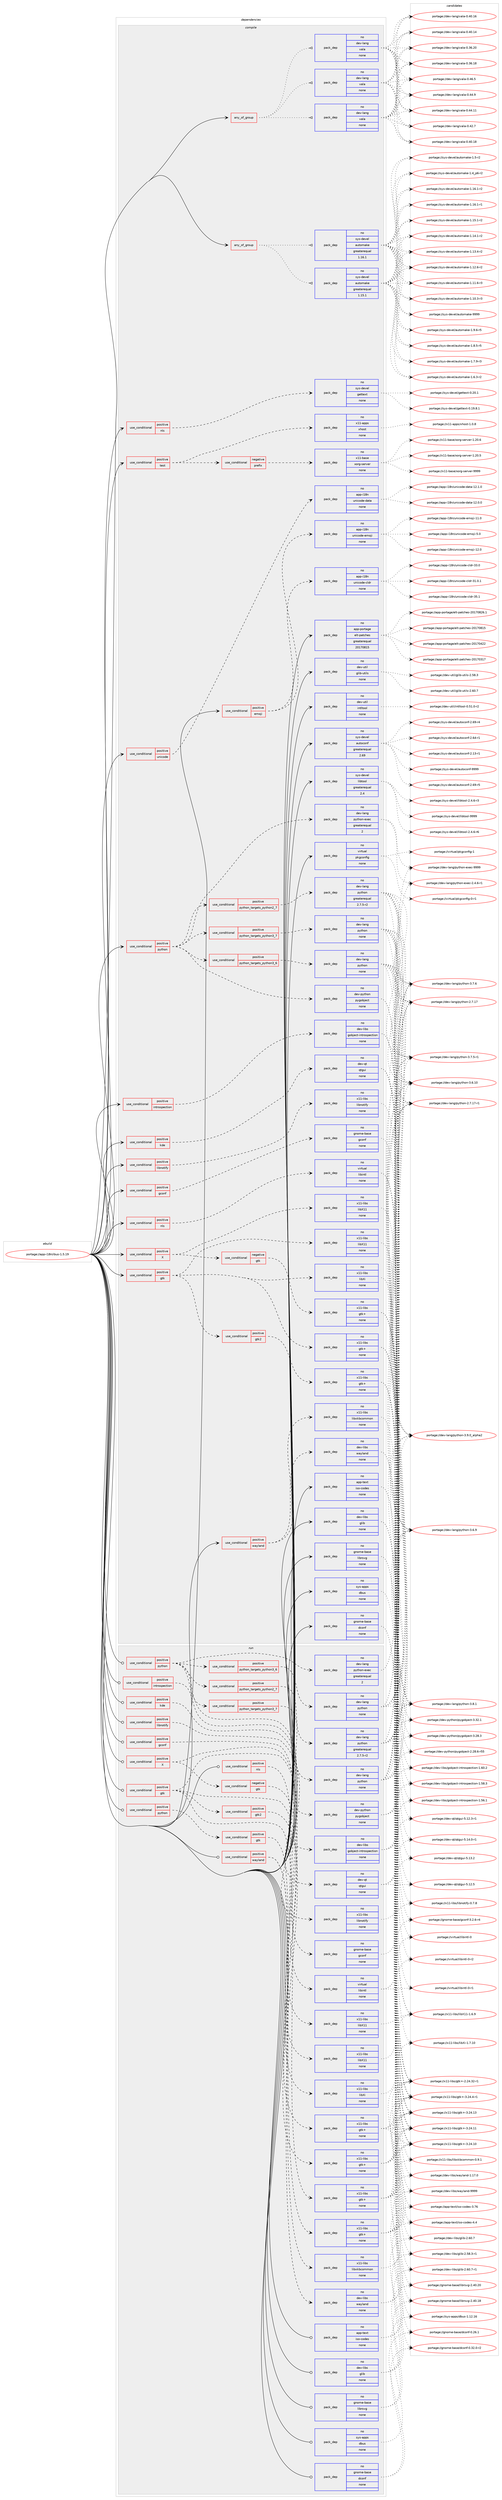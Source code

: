 digraph prolog {

# *************
# Graph options
# *************

newrank=true;
concentrate=true;
compound=true;
graph [rankdir=LR,fontname=Helvetica,fontsize=10,ranksep=1.5];#, ranksep=2.5, nodesep=0.2];
edge  [arrowhead=vee];
node  [fontname=Helvetica,fontsize=10];

# **********
# The ebuild
# **********

subgraph cluster_leftcol {
color=gray;
label=<<i>ebuild</i>>;
id [label="portage://app-i18n/ibus-1.5.19", color=red, width=4, href="../app-i18n/ibus-1.5.19.svg"];
}

# ****************
# The dependencies
# ****************

subgraph cluster_midcol {
color=gray;
label=<<i>dependencies</i>>;
subgraph cluster_compile {
fillcolor="#eeeeee";
style=filled;
label=<<i>compile</i>>;
subgraph any8018 {
dependency618695 [label=<<TABLE BORDER="0" CELLBORDER="1" CELLSPACING="0" CELLPADDING="4"><TR><TD CELLPADDING="10">any_of_group</TD></TR></TABLE>>, shape=none, color=red];subgraph pack465469 {
dependency618696 [label=<<TABLE BORDER="0" CELLBORDER="1" CELLSPACING="0" CELLPADDING="4" WIDTH="220"><TR><TD ROWSPAN="6" CELLPADDING="30">pack_dep</TD></TR><TR><TD WIDTH="110">no</TD></TR><TR><TD>dev-lang</TD></TR><TR><TD>vala</TD></TR><TR><TD>none</TD></TR><TR><TD></TD></TR></TABLE>>, shape=none, color=blue];
}
dependency618695:e -> dependency618696:w [weight=20,style="dotted",arrowhead="oinv"];
subgraph pack465470 {
dependency618697 [label=<<TABLE BORDER="0" CELLBORDER="1" CELLSPACING="0" CELLPADDING="4" WIDTH="220"><TR><TD ROWSPAN="6" CELLPADDING="30">pack_dep</TD></TR><TR><TD WIDTH="110">no</TD></TR><TR><TD>dev-lang</TD></TR><TR><TD>vala</TD></TR><TR><TD>none</TD></TR><TR><TD></TD></TR></TABLE>>, shape=none, color=blue];
}
dependency618695:e -> dependency618697:w [weight=20,style="dotted",arrowhead="oinv"];
subgraph pack465471 {
dependency618698 [label=<<TABLE BORDER="0" CELLBORDER="1" CELLSPACING="0" CELLPADDING="4" WIDTH="220"><TR><TD ROWSPAN="6" CELLPADDING="30">pack_dep</TD></TR><TR><TD WIDTH="110">no</TD></TR><TR><TD>dev-lang</TD></TR><TR><TD>vala</TD></TR><TR><TD>none</TD></TR><TR><TD></TD></TR></TABLE>>, shape=none, color=blue];
}
dependency618695:e -> dependency618698:w [weight=20,style="dotted",arrowhead="oinv"];
}
id:e -> dependency618695:w [weight=20,style="solid",arrowhead="vee"];
subgraph any8019 {
dependency618699 [label=<<TABLE BORDER="0" CELLBORDER="1" CELLSPACING="0" CELLPADDING="4"><TR><TD CELLPADDING="10">any_of_group</TD></TR></TABLE>>, shape=none, color=red];subgraph pack465472 {
dependency618700 [label=<<TABLE BORDER="0" CELLBORDER="1" CELLSPACING="0" CELLPADDING="4" WIDTH="220"><TR><TD ROWSPAN="6" CELLPADDING="30">pack_dep</TD></TR><TR><TD WIDTH="110">no</TD></TR><TR><TD>sys-devel</TD></TR><TR><TD>automake</TD></TR><TR><TD>greaterequal</TD></TR><TR><TD>1.16.1</TD></TR></TABLE>>, shape=none, color=blue];
}
dependency618699:e -> dependency618700:w [weight=20,style="dotted",arrowhead="oinv"];
subgraph pack465473 {
dependency618701 [label=<<TABLE BORDER="0" CELLBORDER="1" CELLSPACING="0" CELLPADDING="4" WIDTH="220"><TR><TD ROWSPAN="6" CELLPADDING="30">pack_dep</TD></TR><TR><TD WIDTH="110">no</TD></TR><TR><TD>sys-devel</TD></TR><TR><TD>automake</TD></TR><TR><TD>greaterequal</TD></TR><TR><TD>1.15.1</TD></TR></TABLE>>, shape=none, color=blue];
}
dependency618699:e -> dependency618701:w [weight=20,style="dotted",arrowhead="oinv"];
}
id:e -> dependency618699:w [weight=20,style="solid",arrowhead="vee"];
subgraph cond144924 {
dependency618702 [label=<<TABLE BORDER="0" CELLBORDER="1" CELLSPACING="0" CELLPADDING="4"><TR><TD ROWSPAN="3" CELLPADDING="10">use_conditional</TD></TR><TR><TD>positive</TD></TR><TR><TD>X</TD></TR></TABLE>>, shape=none, color=red];
subgraph pack465474 {
dependency618703 [label=<<TABLE BORDER="0" CELLBORDER="1" CELLSPACING="0" CELLPADDING="4" WIDTH="220"><TR><TD ROWSPAN="6" CELLPADDING="30">pack_dep</TD></TR><TR><TD WIDTH="110">no</TD></TR><TR><TD>x11-libs</TD></TR><TR><TD>libX11</TD></TR><TR><TD>none</TD></TR><TR><TD></TD></TR></TABLE>>, shape=none, color=blue];
}
dependency618702:e -> dependency618703:w [weight=20,style="dashed",arrowhead="vee"];
subgraph cond144925 {
dependency618704 [label=<<TABLE BORDER="0" CELLBORDER="1" CELLSPACING="0" CELLPADDING="4"><TR><TD ROWSPAN="3" CELLPADDING="10">use_conditional</TD></TR><TR><TD>negative</TD></TR><TR><TD>gtk</TD></TR></TABLE>>, shape=none, color=red];
subgraph pack465475 {
dependency618705 [label=<<TABLE BORDER="0" CELLBORDER="1" CELLSPACING="0" CELLPADDING="4" WIDTH="220"><TR><TD ROWSPAN="6" CELLPADDING="30">pack_dep</TD></TR><TR><TD WIDTH="110">no</TD></TR><TR><TD>x11-libs</TD></TR><TR><TD>gtk+</TD></TR><TR><TD>none</TD></TR><TR><TD></TD></TR></TABLE>>, shape=none, color=blue];
}
dependency618704:e -> dependency618705:w [weight=20,style="dashed",arrowhead="vee"];
}
dependency618702:e -> dependency618704:w [weight=20,style="dashed",arrowhead="vee"];
}
id:e -> dependency618702:w [weight=20,style="solid",arrowhead="vee"];
subgraph cond144926 {
dependency618706 [label=<<TABLE BORDER="0" CELLBORDER="1" CELLSPACING="0" CELLPADDING="4"><TR><TD ROWSPAN="3" CELLPADDING="10">use_conditional</TD></TR><TR><TD>positive</TD></TR><TR><TD>emoji</TD></TR></TABLE>>, shape=none, color=red];
subgraph pack465476 {
dependency618707 [label=<<TABLE BORDER="0" CELLBORDER="1" CELLSPACING="0" CELLPADDING="4" WIDTH="220"><TR><TD ROWSPAN="6" CELLPADDING="30">pack_dep</TD></TR><TR><TD WIDTH="110">no</TD></TR><TR><TD>app-i18n</TD></TR><TR><TD>unicode-cldr</TD></TR><TR><TD>none</TD></TR><TR><TD></TD></TR></TABLE>>, shape=none, color=blue];
}
dependency618706:e -> dependency618707:w [weight=20,style="dashed",arrowhead="vee"];
subgraph pack465477 {
dependency618708 [label=<<TABLE BORDER="0" CELLBORDER="1" CELLSPACING="0" CELLPADDING="4" WIDTH="220"><TR><TD ROWSPAN="6" CELLPADDING="30">pack_dep</TD></TR><TR><TD WIDTH="110">no</TD></TR><TR><TD>app-i18n</TD></TR><TR><TD>unicode-emoji</TD></TR><TR><TD>none</TD></TR><TR><TD></TD></TR></TABLE>>, shape=none, color=blue];
}
dependency618706:e -> dependency618708:w [weight=20,style="dashed",arrowhead="vee"];
}
id:e -> dependency618706:w [weight=20,style="solid",arrowhead="vee"];
subgraph cond144927 {
dependency618709 [label=<<TABLE BORDER="0" CELLBORDER="1" CELLSPACING="0" CELLPADDING="4"><TR><TD ROWSPAN="3" CELLPADDING="10">use_conditional</TD></TR><TR><TD>positive</TD></TR><TR><TD>gconf</TD></TR></TABLE>>, shape=none, color=red];
subgraph pack465478 {
dependency618710 [label=<<TABLE BORDER="0" CELLBORDER="1" CELLSPACING="0" CELLPADDING="4" WIDTH="220"><TR><TD ROWSPAN="6" CELLPADDING="30">pack_dep</TD></TR><TR><TD WIDTH="110">no</TD></TR><TR><TD>gnome-base</TD></TR><TR><TD>gconf</TD></TR><TR><TD>none</TD></TR><TR><TD></TD></TR></TABLE>>, shape=none, color=blue];
}
dependency618709:e -> dependency618710:w [weight=20,style="dashed",arrowhead="vee"];
}
id:e -> dependency618709:w [weight=20,style="solid",arrowhead="vee"];
subgraph cond144928 {
dependency618711 [label=<<TABLE BORDER="0" CELLBORDER="1" CELLSPACING="0" CELLPADDING="4"><TR><TD ROWSPAN="3" CELLPADDING="10">use_conditional</TD></TR><TR><TD>positive</TD></TR><TR><TD>gtk</TD></TR></TABLE>>, shape=none, color=red];
subgraph pack465479 {
dependency618712 [label=<<TABLE BORDER="0" CELLBORDER="1" CELLSPACING="0" CELLPADDING="4" WIDTH="220"><TR><TD ROWSPAN="6" CELLPADDING="30">pack_dep</TD></TR><TR><TD WIDTH="110">no</TD></TR><TR><TD>x11-libs</TD></TR><TR><TD>gtk+</TD></TR><TR><TD>none</TD></TR><TR><TD></TD></TR></TABLE>>, shape=none, color=blue];
}
dependency618711:e -> dependency618712:w [weight=20,style="dashed",arrowhead="vee"];
subgraph pack465480 {
dependency618713 [label=<<TABLE BORDER="0" CELLBORDER="1" CELLSPACING="0" CELLPADDING="4" WIDTH="220"><TR><TD ROWSPAN="6" CELLPADDING="30">pack_dep</TD></TR><TR><TD WIDTH="110">no</TD></TR><TR><TD>x11-libs</TD></TR><TR><TD>libX11</TD></TR><TR><TD>none</TD></TR><TR><TD></TD></TR></TABLE>>, shape=none, color=blue];
}
dependency618711:e -> dependency618713:w [weight=20,style="dashed",arrowhead="vee"];
subgraph pack465481 {
dependency618714 [label=<<TABLE BORDER="0" CELLBORDER="1" CELLSPACING="0" CELLPADDING="4" WIDTH="220"><TR><TD ROWSPAN="6" CELLPADDING="30">pack_dep</TD></TR><TR><TD WIDTH="110">no</TD></TR><TR><TD>x11-libs</TD></TR><TR><TD>libXi</TD></TR><TR><TD>none</TD></TR><TR><TD></TD></TR></TABLE>>, shape=none, color=blue];
}
dependency618711:e -> dependency618714:w [weight=20,style="dashed",arrowhead="vee"];
subgraph cond144929 {
dependency618715 [label=<<TABLE BORDER="0" CELLBORDER="1" CELLSPACING="0" CELLPADDING="4"><TR><TD ROWSPAN="3" CELLPADDING="10">use_conditional</TD></TR><TR><TD>positive</TD></TR><TR><TD>gtk2</TD></TR></TABLE>>, shape=none, color=red];
subgraph pack465482 {
dependency618716 [label=<<TABLE BORDER="0" CELLBORDER="1" CELLSPACING="0" CELLPADDING="4" WIDTH="220"><TR><TD ROWSPAN="6" CELLPADDING="30">pack_dep</TD></TR><TR><TD WIDTH="110">no</TD></TR><TR><TD>x11-libs</TD></TR><TR><TD>gtk+</TD></TR><TR><TD>none</TD></TR><TR><TD></TD></TR></TABLE>>, shape=none, color=blue];
}
dependency618715:e -> dependency618716:w [weight=20,style="dashed",arrowhead="vee"];
}
dependency618711:e -> dependency618715:w [weight=20,style="dashed",arrowhead="vee"];
}
id:e -> dependency618711:w [weight=20,style="solid",arrowhead="vee"];
subgraph cond144930 {
dependency618717 [label=<<TABLE BORDER="0" CELLBORDER="1" CELLSPACING="0" CELLPADDING="4"><TR><TD ROWSPAN="3" CELLPADDING="10">use_conditional</TD></TR><TR><TD>positive</TD></TR><TR><TD>introspection</TD></TR></TABLE>>, shape=none, color=red];
subgraph pack465483 {
dependency618718 [label=<<TABLE BORDER="0" CELLBORDER="1" CELLSPACING="0" CELLPADDING="4" WIDTH="220"><TR><TD ROWSPAN="6" CELLPADDING="30">pack_dep</TD></TR><TR><TD WIDTH="110">no</TD></TR><TR><TD>dev-libs</TD></TR><TR><TD>gobject-introspection</TD></TR><TR><TD>none</TD></TR><TR><TD></TD></TR></TABLE>>, shape=none, color=blue];
}
dependency618717:e -> dependency618718:w [weight=20,style="dashed",arrowhead="vee"];
}
id:e -> dependency618717:w [weight=20,style="solid",arrowhead="vee"];
subgraph cond144931 {
dependency618719 [label=<<TABLE BORDER="0" CELLBORDER="1" CELLSPACING="0" CELLPADDING="4"><TR><TD ROWSPAN="3" CELLPADDING="10">use_conditional</TD></TR><TR><TD>positive</TD></TR><TR><TD>kde</TD></TR></TABLE>>, shape=none, color=red];
subgraph pack465484 {
dependency618720 [label=<<TABLE BORDER="0" CELLBORDER="1" CELLSPACING="0" CELLPADDING="4" WIDTH="220"><TR><TD ROWSPAN="6" CELLPADDING="30">pack_dep</TD></TR><TR><TD WIDTH="110">no</TD></TR><TR><TD>dev-qt</TD></TR><TR><TD>qtgui</TD></TR><TR><TD>none</TD></TR><TR><TD></TD></TR></TABLE>>, shape=none, color=blue];
}
dependency618719:e -> dependency618720:w [weight=20,style="dashed",arrowhead="vee"];
}
id:e -> dependency618719:w [weight=20,style="solid",arrowhead="vee"];
subgraph cond144932 {
dependency618721 [label=<<TABLE BORDER="0" CELLBORDER="1" CELLSPACING="0" CELLPADDING="4"><TR><TD ROWSPAN="3" CELLPADDING="10">use_conditional</TD></TR><TR><TD>positive</TD></TR><TR><TD>libnotify</TD></TR></TABLE>>, shape=none, color=red];
subgraph pack465485 {
dependency618722 [label=<<TABLE BORDER="0" CELLBORDER="1" CELLSPACING="0" CELLPADDING="4" WIDTH="220"><TR><TD ROWSPAN="6" CELLPADDING="30">pack_dep</TD></TR><TR><TD WIDTH="110">no</TD></TR><TR><TD>x11-libs</TD></TR><TR><TD>libnotify</TD></TR><TR><TD>none</TD></TR><TR><TD></TD></TR></TABLE>>, shape=none, color=blue];
}
dependency618721:e -> dependency618722:w [weight=20,style="dashed",arrowhead="vee"];
}
id:e -> dependency618721:w [weight=20,style="solid",arrowhead="vee"];
subgraph cond144933 {
dependency618723 [label=<<TABLE BORDER="0" CELLBORDER="1" CELLSPACING="0" CELLPADDING="4"><TR><TD ROWSPAN="3" CELLPADDING="10">use_conditional</TD></TR><TR><TD>positive</TD></TR><TR><TD>nls</TD></TR></TABLE>>, shape=none, color=red];
subgraph pack465486 {
dependency618724 [label=<<TABLE BORDER="0" CELLBORDER="1" CELLSPACING="0" CELLPADDING="4" WIDTH="220"><TR><TD ROWSPAN="6" CELLPADDING="30">pack_dep</TD></TR><TR><TD WIDTH="110">no</TD></TR><TR><TD>sys-devel</TD></TR><TR><TD>gettext</TD></TR><TR><TD>none</TD></TR><TR><TD></TD></TR></TABLE>>, shape=none, color=blue];
}
dependency618723:e -> dependency618724:w [weight=20,style="dashed",arrowhead="vee"];
}
id:e -> dependency618723:w [weight=20,style="solid",arrowhead="vee"];
subgraph cond144934 {
dependency618725 [label=<<TABLE BORDER="0" CELLBORDER="1" CELLSPACING="0" CELLPADDING="4"><TR><TD ROWSPAN="3" CELLPADDING="10">use_conditional</TD></TR><TR><TD>positive</TD></TR><TR><TD>nls</TD></TR></TABLE>>, shape=none, color=red];
subgraph pack465487 {
dependency618726 [label=<<TABLE BORDER="0" CELLBORDER="1" CELLSPACING="0" CELLPADDING="4" WIDTH="220"><TR><TD ROWSPAN="6" CELLPADDING="30">pack_dep</TD></TR><TR><TD WIDTH="110">no</TD></TR><TR><TD>virtual</TD></TR><TR><TD>libintl</TD></TR><TR><TD>none</TD></TR><TR><TD></TD></TR></TABLE>>, shape=none, color=blue];
}
dependency618725:e -> dependency618726:w [weight=20,style="dashed",arrowhead="vee"];
}
id:e -> dependency618725:w [weight=20,style="solid",arrowhead="vee"];
subgraph cond144935 {
dependency618727 [label=<<TABLE BORDER="0" CELLBORDER="1" CELLSPACING="0" CELLPADDING="4"><TR><TD ROWSPAN="3" CELLPADDING="10">use_conditional</TD></TR><TR><TD>positive</TD></TR><TR><TD>python</TD></TR></TABLE>>, shape=none, color=red];
subgraph cond144936 {
dependency618728 [label=<<TABLE BORDER="0" CELLBORDER="1" CELLSPACING="0" CELLPADDING="4"><TR><TD ROWSPAN="3" CELLPADDING="10">use_conditional</TD></TR><TR><TD>positive</TD></TR><TR><TD>python_targets_python2_7</TD></TR></TABLE>>, shape=none, color=red];
subgraph pack465488 {
dependency618729 [label=<<TABLE BORDER="0" CELLBORDER="1" CELLSPACING="0" CELLPADDING="4" WIDTH="220"><TR><TD ROWSPAN="6" CELLPADDING="30">pack_dep</TD></TR><TR><TD WIDTH="110">no</TD></TR><TR><TD>dev-lang</TD></TR><TR><TD>python</TD></TR><TR><TD>greaterequal</TD></TR><TR><TD>2.7.5-r2</TD></TR></TABLE>>, shape=none, color=blue];
}
dependency618728:e -> dependency618729:w [weight=20,style="dashed",arrowhead="vee"];
}
dependency618727:e -> dependency618728:w [weight=20,style="dashed",arrowhead="vee"];
subgraph cond144937 {
dependency618730 [label=<<TABLE BORDER="0" CELLBORDER="1" CELLSPACING="0" CELLPADDING="4"><TR><TD ROWSPAN="3" CELLPADDING="10">use_conditional</TD></TR><TR><TD>positive</TD></TR><TR><TD>python_targets_python3_6</TD></TR></TABLE>>, shape=none, color=red];
subgraph pack465489 {
dependency618731 [label=<<TABLE BORDER="0" CELLBORDER="1" CELLSPACING="0" CELLPADDING="4" WIDTH="220"><TR><TD ROWSPAN="6" CELLPADDING="30">pack_dep</TD></TR><TR><TD WIDTH="110">no</TD></TR><TR><TD>dev-lang</TD></TR><TR><TD>python</TD></TR><TR><TD>none</TD></TR><TR><TD></TD></TR></TABLE>>, shape=none, color=blue];
}
dependency618730:e -> dependency618731:w [weight=20,style="dashed",arrowhead="vee"];
}
dependency618727:e -> dependency618730:w [weight=20,style="dashed",arrowhead="vee"];
subgraph cond144938 {
dependency618732 [label=<<TABLE BORDER="0" CELLBORDER="1" CELLSPACING="0" CELLPADDING="4"><TR><TD ROWSPAN="3" CELLPADDING="10">use_conditional</TD></TR><TR><TD>positive</TD></TR><TR><TD>python_targets_python3_7</TD></TR></TABLE>>, shape=none, color=red];
subgraph pack465490 {
dependency618733 [label=<<TABLE BORDER="0" CELLBORDER="1" CELLSPACING="0" CELLPADDING="4" WIDTH="220"><TR><TD ROWSPAN="6" CELLPADDING="30">pack_dep</TD></TR><TR><TD WIDTH="110">no</TD></TR><TR><TD>dev-lang</TD></TR><TR><TD>python</TD></TR><TR><TD>none</TD></TR><TR><TD></TD></TR></TABLE>>, shape=none, color=blue];
}
dependency618732:e -> dependency618733:w [weight=20,style="dashed",arrowhead="vee"];
}
dependency618727:e -> dependency618732:w [weight=20,style="dashed",arrowhead="vee"];
subgraph pack465491 {
dependency618734 [label=<<TABLE BORDER="0" CELLBORDER="1" CELLSPACING="0" CELLPADDING="4" WIDTH="220"><TR><TD ROWSPAN="6" CELLPADDING="30">pack_dep</TD></TR><TR><TD WIDTH="110">no</TD></TR><TR><TD>dev-lang</TD></TR><TR><TD>python-exec</TD></TR><TR><TD>greaterequal</TD></TR><TR><TD>2</TD></TR></TABLE>>, shape=none, color=blue];
}
dependency618727:e -> dependency618734:w [weight=20,style="dashed",arrowhead="vee"];
subgraph pack465492 {
dependency618735 [label=<<TABLE BORDER="0" CELLBORDER="1" CELLSPACING="0" CELLPADDING="4" WIDTH="220"><TR><TD ROWSPAN="6" CELLPADDING="30">pack_dep</TD></TR><TR><TD WIDTH="110">no</TD></TR><TR><TD>dev-python</TD></TR><TR><TD>pygobject</TD></TR><TR><TD>none</TD></TR><TR><TD></TD></TR></TABLE>>, shape=none, color=blue];
}
dependency618727:e -> dependency618735:w [weight=20,style="dashed",arrowhead="vee"];
}
id:e -> dependency618727:w [weight=20,style="solid",arrowhead="vee"];
subgraph cond144939 {
dependency618736 [label=<<TABLE BORDER="0" CELLBORDER="1" CELLSPACING="0" CELLPADDING="4"><TR><TD ROWSPAN="3" CELLPADDING="10">use_conditional</TD></TR><TR><TD>positive</TD></TR><TR><TD>test</TD></TR></TABLE>>, shape=none, color=red];
subgraph cond144940 {
dependency618737 [label=<<TABLE BORDER="0" CELLBORDER="1" CELLSPACING="0" CELLPADDING="4"><TR><TD ROWSPAN="3" CELLPADDING="10">use_conditional</TD></TR><TR><TD>negative</TD></TR><TR><TD>prefix</TD></TR></TABLE>>, shape=none, color=red];
subgraph pack465493 {
dependency618738 [label=<<TABLE BORDER="0" CELLBORDER="1" CELLSPACING="0" CELLPADDING="4" WIDTH="220"><TR><TD ROWSPAN="6" CELLPADDING="30">pack_dep</TD></TR><TR><TD WIDTH="110">no</TD></TR><TR><TD>x11-base</TD></TR><TR><TD>xorg-server</TD></TR><TR><TD>none</TD></TR><TR><TD></TD></TR></TABLE>>, shape=none, color=blue];
}
dependency618737:e -> dependency618738:w [weight=20,style="dashed",arrowhead="vee"];
}
dependency618736:e -> dependency618737:w [weight=20,style="dashed",arrowhead="vee"];
subgraph pack465494 {
dependency618739 [label=<<TABLE BORDER="0" CELLBORDER="1" CELLSPACING="0" CELLPADDING="4" WIDTH="220"><TR><TD ROWSPAN="6" CELLPADDING="30">pack_dep</TD></TR><TR><TD WIDTH="110">no</TD></TR><TR><TD>x11-apps</TD></TR><TR><TD>xhost</TD></TR><TR><TD>none</TD></TR><TR><TD></TD></TR></TABLE>>, shape=none, color=blue];
}
dependency618736:e -> dependency618739:w [weight=20,style="dashed",arrowhead="vee"];
}
id:e -> dependency618736:w [weight=20,style="solid",arrowhead="vee"];
subgraph cond144941 {
dependency618740 [label=<<TABLE BORDER="0" CELLBORDER="1" CELLSPACING="0" CELLPADDING="4"><TR><TD ROWSPAN="3" CELLPADDING="10">use_conditional</TD></TR><TR><TD>positive</TD></TR><TR><TD>unicode</TD></TR></TABLE>>, shape=none, color=red];
subgraph pack465495 {
dependency618741 [label=<<TABLE BORDER="0" CELLBORDER="1" CELLSPACING="0" CELLPADDING="4" WIDTH="220"><TR><TD ROWSPAN="6" CELLPADDING="30">pack_dep</TD></TR><TR><TD WIDTH="110">no</TD></TR><TR><TD>app-i18n</TD></TR><TR><TD>unicode-data</TD></TR><TR><TD>none</TD></TR><TR><TD></TD></TR></TABLE>>, shape=none, color=blue];
}
dependency618740:e -> dependency618741:w [weight=20,style="dashed",arrowhead="vee"];
}
id:e -> dependency618740:w [weight=20,style="solid",arrowhead="vee"];
subgraph cond144942 {
dependency618742 [label=<<TABLE BORDER="0" CELLBORDER="1" CELLSPACING="0" CELLPADDING="4"><TR><TD ROWSPAN="3" CELLPADDING="10">use_conditional</TD></TR><TR><TD>positive</TD></TR><TR><TD>wayland</TD></TR></TABLE>>, shape=none, color=red];
subgraph pack465496 {
dependency618743 [label=<<TABLE BORDER="0" CELLBORDER="1" CELLSPACING="0" CELLPADDING="4" WIDTH="220"><TR><TD ROWSPAN="6" CELLPADDING="30">pack_dep</TD></TR><TR><TD WIDTH="110">no</TD></TR><TR><TD>dev-libs</TD></TR><TR><TD>wayland</TD></TR><TR><TD>none</TD></TR><TR><TD></TD></TR></TABLE>>, shape=none, color=blue];
}
dependency618742:e -> dependency618743:w [weight=20,style="dashed",arrowhead="vee"];
subgraph pack465497 {
dependency618744 [label=<<TABLE BORDER="0" CELLBORDER="1" CELLSPACING="0" CELLPADDING="4" WIDTH="220"><TR><TD ROWSPAN="6" CELLPADDING="30">pack_dep</TD></TR><TR><TD WIDTH="110">no</TD></TR><TR><TD>x11-libs</TD></TR><TR><TD>libxkbcommon</TD></TR><TR><TD>none</TD></TR><TR><TD></TD></TR></TABLE>>, shape=none, color=blue];
}
dependency618742:e -> dependency618744:w [weight=20,style="dashed",arrowhead="vee"];
}
id:e -> dependency618742:w [weight=20,style="solid",arrowhead="vee"];
subgraph pack465498 {
dependency618745 [label=<<TABLE BORDER="0" CELLBORDER="1" CELLSPACING="0" CELLPADDING="4" WIDTH="220"><TR><TD ROWSPAN="6" CELLPADDING="30">pack_dep</TD></TR><TR><TD WIDTH="110">no</TD></TR><TR><TD>app-portage</TD></TR><TR><TD>elt-patches</TD></TR><TR><TD>greaterequal</TD></TR><TR><TD>20170815</TD></TR></TABLE>>, shape=none, color=blue];
}
id:e -> dependency618745:w [weight=20,style="solid",arrowhead="vee"];
subgraph pack465499 {
dependency618746 [label=<<TABLE BORDER="0" CELLBORDER="1" CELLSPACING="0" CELLPADDING="4" WIDTH="220"><TR><TD ROWSPAN="6" CELLPADDING="30">pack_dep</TD></TR><TR><TD WIDTH="110">no</TD></TR><TR><TD>app-text</TD></TR><TR><TD>iso-codes</TD></TR><TR><TD>none</TD></TR><TR><TD></TD></TR></TABLE>>, shape=none, color=blue];
}
id:e -> dependency618746:w [weight=20,style="solid",arrowhead="vee"];
subgraph pack465500 {
dependency618747 [label=<<TABLE BORDER="0" CELLBORDER="1" CELLSPACING="0" CELLPADDING="4" WIDTH="220"><TR><TD ROWSPAN="6" CELLPADDING="30">pack_dep</TD></TR><TR><TD WIDTH="110">no</TD></TR><TR><TD>dev-libs</TD></TR><TR><TD>glib</TD></TR><TR><TD>none</TD></TR><TR><TD></TD></TR></TABLE>>, shape=none, color=blue];
}
id:e -> dependency618747:w [weight=20,style="solid",arrowhead="vee"];
subgraph pack465501 {
dependency618748 [label=<<TABLE BORDER="0" CELLBORDER="1" CELLSPACING="0" CELLPADDING="4" WIDTH="220"><TR><TD ROWSPAN="6" CELLPADDING="30">pack_dep</TD></TR><TR><TD WIDTH="110">no</TD></TR><TR><TD>dev-util</TD></TR><TR><TD>glib-utils</TD></TR><TR><TD>none</TD></TR><TR><TD></TD></TR></TABLE>>, shape=none, color=blue];
}
id:e -> dependency618748:w [weight=20,style="solid",arrowhead="vee"];
subgraph pack465502 {
dependency618749 [label=<<TABLE BORDER="0" CELLBORDER="1" CELLSPACING="0" CELLPADDING="4" WIDTH="220"><TR><TD ROWSPAN="6" CELLPADDING="30">pack_dep</TD></TR><TR><TD WIDTH="110">no</TD></TR><TR><TD>dev-util</TD></TR><TR><TD>intltool</TD></TR><TR><TD>none</TD></TR><TR><TD></TD></TR></TABLE>>, shape=none, color=blue];
}
id:e -> dependency618749:w [weight=20,style="solid",arrowhead="vee"];
subgraph pack465503 {
dependency618750 [label=<<TABLE BORDER="0" CELLBORDER="1" CELLSPACING="0" CELLPADDING="4" WIDTH="220"><TR><TD ROWSPAN="6" CELLPADDING="30">pack_dep</TD></TR><TR><TD WIDTH="110">no</TD></TR><TR><TD>gnome-base</TD></TR><TR><TD>dconf</TD></TR><TR><TD>none</TD></TR><TR><TD></TD></TR></TABLE>>, shape=none, color=blue];
}
id:e -> dependency618750:w [weight=20,style="solid",arrowhead="vee"];
subgraph pack465504 {
dependency618751 [label=<<TABLE BORDER="0" CELLBORDER="1" CELLSPACING="0" CELLPADDING="4" WIDTH="220"><TR><TD ROWSPAN="6" CELLPADDING="30">pack_dep</TD></TR><TR><TD WIDTH="110">no</TD></TR><TR><TD>gnome-base</TD></TR><TR><TD>librsvg</TD></TR><TR><TD>none</TD></TR><TR><TD></TD></TR></TABLE>>, shape=none, color=blue];
}
id:e -> dependency618751:w [weight=20,style="solid",arrowhead="vee"];
subgraph pack465505 {
dependency618752 [label=<<TABLE BORDER="0" CELLBORDER="1" CELLSPACING="0" CELLPADDING="4" WIDTH="220"><TR><TD ROWSPAN="6" CELLPADDING="30">pack_dep</TD></TR><TR><TD WIDTH="110">no</TD></TR><TR><TD>sys-apps</TD></TR><TR><TD>dbus</TD></TR><TR><TD>none</TD></TR><TR><TD></TD></TR></TABLE>>, shape=none, color=blue];
}
id:e -> dependency618752:w [weight=20,style="solid",arrowhead="vee"];
subgraph pack465506 {
dependency618753 [label=<<TABLE BORDER="0" CELLBORDER="1" CELLSPACING="0" CELLPADDING="4" WIDTH="220"><TR><TD ROWSPAN="6" CELLPADDING="30">pack_dep</TD></TR><TR><TD WIDTH="110">no</TD></TR><TR><TD>sys-devel</TD></TR><TR><TD>autoconf</TD></TR><TR><TD>greaterequal</TD></TR><TR><TD>2.69</TD></TR></TABLE>>, shape=none, color=blue];
}
id:e -> dependency618753:w [weight=20,style="solid",arrowhead="vee"];
subgraph pack465507 {
dependency618754 [label=<<TABLE BORDER="0" CELLBORDER="1" CELLSPACING="0" CELLPADDING="4" WIDTH="220"><TR><TD ROWSPAN="6" CELLPADDING="30">pack_dep</TD></TR><TR><TD WIDTH="110">no</TD></TR><TR><TD>sys-devel</TD></TR><TR><TD>libtool</TD></TR><TR><TD>greaterequal</TD></TR><TR><TD>2.4</TD></TR></TABLE>>, shape=none, color=blue];
}
id:e -> dependency618754:w [weight=20,style="solid",arrowhead="vee"];
subgraph pack465508 {
dependency618755 [label=<<TABLE BORDER="0" CELLBORDER="1" CELLSPACING="0" CELLPADDING="4" WIDTH="220"><TR><TD ROWSPAN="6" CELLPADDING="30">pack_dep</TD></TR><TR><TD WIDTH="110">no</TD></TR><TR><TD>virtual</TD></TR><TR><TD>pkgconfig</TD></TR><TR><TD>none</TD></TR><TR><TD></TD></TR></TABLE>>, shape=none, color=blue];
}
id:e -> dependency618755:w [weight=20,style="solid",arrowhead="vee"];
}
subgraph cluster_compileandrun {
fillcolor="#eeeeee";
style=filled;
label=<<i>compile and run</i>>;
}
subgraph cluster_run {
fillcolor="#eeeeee";
style=filled;
label=<<i>run</i>>;
subgraph cond144943 {
dependency618756 [label=<<TABLE BORDER="0" CELLBORDER="1" CELLSPACING="0" CELLPADDING="4"><TR><TD ROWSPAN="3" CELLPADDING="10">use_conditional</TD></TR><TR><TD>positive</TD></TR><TR><TD>X</TD></TR></TABLE>>, shape=none, color=red];
subgraph pack465509 {
dependency618757 [label=<<TABLE BORDER="0" CELLBORDER="1" CELLSPACING="0" CELLPADDING="4" WIDTH="220"><TR><TD ROWSPAN="6" CELLPADDING="30">pack_dep</TD></TR><TR><TD WIDTH="110">no</TD></TR><TR><TD>x11-libs</TD></TR><TR><TD>libX11</TD></TR><TR><TD>none</TD></TR><TR><TD></TD></TR></TABLE>>, shape=none, color=blue];
}
dependency618756:e -> dependency618757:w [weight=20,style="dashed",arrowhead="vee"];
subgraph cond144944 {
dependency618758 [label=<<TABLE BORDER="0" CELLBORDER="1" CELLSPACING="0" CELLPADDING="4"><TR><TD ROWSPAN="3" CELLPADDING="10">use_conditional</TD></TR><TR><TD>negative</TD></TR><TR><TD>gtk</TD></TR></TABLE>>, shape=none, color=red];
subgraph pack465510 {
dependency618759 [label=<<TABLE BORDER="0" CELLBORDER="1" CELLSPACING="0" CELLPADDING="4" WIDTH="220"><TR><TD ROWSPAN="6" CELLPADDING="30">pack_dep</TD></TR><TR><TD WIDTH="110">no</TD></TR><TR><TD>x11-libs</TD></TR><TR><TD>gtk+</TD></TR><TR><TD>none</TD></TR><TR><TD></TD></TR></TABLE>>, shape=none, color=blue];
}
dependency618758:e -> dependency618759:w [weight=20,style="dashed",arrowhead="vee"];
}
dependency618756:e -> dependency618758:w [weight=20,style="dashed",arrowhead="vee"];
}
id:e -> dependency618756:w [weight=20,style="solid",arrowhead="odot"];
subgraph cond144945 {
dependency618760 [label=<<TABLE BORDER="0" CELLBORDER="1" CELLSPACING="0" CELLPADDING="4"><TR><TD ROWSPAN="3" CELLPADDING="10">use_conditional</TD></TR><TR><TD>positive</TD></TR><TR><TD>gconf</TD></TR></TABLE>>, shape=none, color=red];
subgraph pack465511 {
dependency618761 [label=<<TABLE BORDER="0" CELLBORDER="1" CELLSPACING="0" CELLPADDING="4" WIDTH="220"><TR><TD ROWSPAN="6" CELLPADDING="30">pack_dep</TD></TR><TR><TD WIDTH="110">no</TD></TR><TR><TD>gnome-base</TD></TR><TR><TD>gconf</TD></TR><TR><TD>none</TD></TR><TR><TD></TD></TR></TABLE>>, shape=none, color=blue];
}
dependency618760:e -> dependency618761:w [weight=20,style="dashed",arrowhead="vee"];
}
id:e -> dependency618760:w [weight=20,style="solid",arrowhead="odot"];
subgraph cond144946 {
dependency618762 [label=<<TABLE BORDER="0" CELLBORDER="1" CELLSPACING="0" CELLPADDING="4"><TR><TD ROWSPAN="3" CELLPADDING="10">use_conditional</TD></TR><TR><TD>positive</TD></TR><TR><TD>gtk</TD></TR></TABLE>>, shape=none, color=red];
subgraph pack465512 {
dependency618763 [label=<<TABLE BORDER="0" CELLBORDER="1" CELLSPACING="0" CELLPADDING="4" WIDTH="220"><TR><TD ROWSPAN="6" CELLPADDING="30">pack_dep</TD></TR><TR><TD WIDTH="110">no</TD></TR><TR><TD>x11-libs</TD></TR><TR><TD>gtk+</TD></TR><TR><TD>none</TD></TR><TR><TD></TD></TR></TABLE>>, shape=none, color=blue];
}
dependency618762:e -> dependency618763:w [weight=20,style="dashed",arrowhead="vee"];
subgraph pack465513 {
dependency618764 [label=<<TABLE BORDER="0" CELLBORDER="1" CELLSPACING="0" CELLPADDING="4" WIDTH="220"><TR><TD ROWSPAN="6" CELLPADDING="30">pack_dep</TD></TR><TR><TD WIDTH="110">no</TD></TR><TR><TD>x11-libs</TD></TR><TR><TD>libX11</TD></TR><TR><TD>none</TD></TR><TR><TD></TD></TR></TABLE>>, shape=none, color=blue];
}
dependency618762:e -> dependency618764:w [weight=20,style="dashed",arrowhead="vee"];
subgraph pack465514 {
dependency618765 [label=<<TABLE BORDER="0" CELLBORDER="1" CELLSPACING="0" CELLPADDING="4" WIDTH="220"><TR><TD ROWSPAN="6" CELLPADDING="30">pack_dep</TD></TR><TR><TD WIDTH="110">no</TD></TR><TR><TD>x11-libs</TD></TR><TR><TD>libXi</TD></TR><TR><TD>none</TD></TR><TR><TD></TD></TR></TABLE>>, shape=none, color=blue];
}
dependency618762:e -> dependency618765:w [weight=20,style="dashed",arrowhead="vee"];
subgraph cond144947 {
dependency618766 [label=<<TABLE BORDER="0" CELLBORDER="1" CELLSPACING="0" CELLPADDING="4"><TR><TD ROWSPAN="3" CELLPADDING="10">use_conditional</TD></TR><TR><TD>positive</TD></TR><TR><TD>gtk2</TD></TR></TABLE>>, shape=none, color=red];
subgraph pack465515 {
dependency618767 [label=<<TABLE BORDER="0" CELLBORDER="1" CELLSPACING="0" CELLPADDING="4" WIDTH="220"><TR><TD ROWSPAN="6" CELLPADDING="30">pack_dep</TD></TR><TR><TD WIDTH="110">no</TD></TR><TR><TD>x11-libs</TD></TR><TR><TD>gtk+</TD></TR><TR><TD>none</TD></TR><TR><TD></TD></TR></TABLE>>, shape=none, color=blue];
}
dependency618766:e -> dependency618767:w [weight=20,style="dashed",arrowhead="vee"];
}
dependency618762:e -> dependency618766:w [weight=20,style="dashed",arrowhead="vee"];
}
id:e -> dependency618762:w [weight=20,style="solid",arrowhead="odot"];
subgraph cond144948 {
dependency618768 [label=<<TABLE BORDER="0" CELLBORDER="1" CELLSPACING="0" CELLPADDING="4"><TR><TD ROWSPAN="3" CELLPADDING="10">use_conditional</TD></TR><TR><TD>positive</TD></TR><TR><TD>introspection</TD></TR></TABLE>>, shape=none, color=red];
subgraph pack465516 {
dependency618769 [label=<<TABLE BORDER="0" CELLBORDER="1" CELLSPACING="0" CELLPADDING="4" WIDTH="220"><TR><TD ROWSPAN="6" CELLPADDING="30">pack_dep</TD></TR><TR><TD WIDTH="110">no</TD></TR><TR><TD>dev-libs</TD></TR><TR><TD>gobject-introspection</TD></TR><TR><TD>none</TD></TR><TR><TD></TD></TR></TABLE>>, shape=none, color=blue];
}
dependency618768:e -> dependency618769:w [weight=20,style="dashed",arrowhead="vee"];
}
id:e -> dependency618768:w [weight=20,style="solid",arrowhead="odot"];
subgraph cond144949 {
dependency618770 [label=<<TABLE BORDER="0" CELLBORDER="1" CELLSPACING="0" CELLPADDING="4"><TR><TD ROWSPAN="3" CELLPADDING="10">use_conditional</TD></TR><TR><TD>positive</TD></TR><TR><TD>kde</TD></TR></TABLE>>, shape=none, color=red];
subgraph pack465517 {
dependency618771 [label=<<TABLE BORDER="0" CELLBORDER="1" CELLSPACING="0" CELLPADDING="4" WIDTH="220"><TR><TD ROWSPAN="6" CELLPADDING="30">pack_dep</TD></TR><TR><TD WIDTH="110">no</TD></TR><TR><TD>dev-qt</TD></TR><TR><TD>qtgui</TD></TR><TR><TD>none</TD></TR><TR><TD></TD></TR></TABLE>>, shape=none, color=blue];
}
dependency618770:e -> dependency618771:w [weight=20,style="dashed",arrowhead="vee"];
}
id:e -> dependency618770:w [weight=20,style="solid",arrowhead="odot"];
subgraph cond144950 {
dependency618772 [label=<<TABLE BORDER="0" CELLBORDER="1" CELLSPACING="0" CELLPADDING="4"><TR><TD ROWSPAN="3" CELLPADDING="10">use_conditional</TD></TR><TR><TD>positive</TD></TR><TR><TD>libnotify</TD></TR></TABLE>>, shape=none, color=red];
subgraph pack465518 {
dependency618773 [label=<<TABLE BORDER="0" CELLBORDER="1" CELLSPACING="0" CELLPADDING="4" WIDTH="220"><TR><TD ROWSPAN="6" CELLPADDING="30">pack_dep</TD></TR><TR><TD WIDTH="110">no</TD></TR><TR><TD>x11-libs</TD></TR><TR><TD>libnotify</TD></TR><TR><TD>none</TD></TR><TR><TD></TD></TR></TABLE>>, shape=none, color=blue];
}
dependency618772:e -> dependency618773:w [weight=20,style="dashed",arrowhead="vee"];
}
id:e -> dependency618772:w [weight=20,style="solid",arrowhead="odot"];
subgraph cond144951 {
dependency618774 [label=<<TABLE BORDER="0" CELLBORDER="1" CELLSPACING="0" CELLPADDING="4"><TR><TD ROWSPAN="3" CELLPADDING="10">use_conditional</TD></TR><TR><TD>positive</TD></TR><TR><TD>nls</TD></TR></TABLE>>, shape=none, color=red];
subgraph pack465519 {
dependency618775 [label=<<TABLE BORDER="0" CELLBORDER="1" CELLSPACING="0" CELLPADDING="4" WIDTH="220"><TR><TD ROWSPAN="6" CELLPADDING="30">pack_dep</TD></TR><TR><TD WIDTH="110">no</TD></TR><TR><TD>virtual</TD></TR><TR><TD>libintl</TD></TR><TR><TD>none</TD></TR><TR><TD></TD></TR></TABLE>>, shape=none, color=blue];
}
dependency618774:e -> dependency618775:w [weight=20,style="dashed",arrowhead="vee"];
}
id:e -> dependency618774:w [weight=20,style="solid",arrowhead="odot"];
subgraph cond144952 {
dependency618776 [label=<<TABLE BORDER="0" CELLBORDER="1" CELLSPACING="0" CELLPADDING="4"><TR><TD ROWSPAN="3" CELLPADDING="10">use_conditional</TD></TR><TR><TD>positive</TD></TR><TR><TD>python</TD></TR></TABLE>>, shape=none, color=red];
subgraph cond144953 {
dependency618777 [label=<<TABLE BORDER="0" CELLBORDER="1" CELLSPACING="0" CELLPADDING="4"><TR><TD ROWSPAN="3" CELLPADDING="10">use_conditional</TD></TR><TR><TD>positive</TD></TR><TR><TD>gtk</TD></TR></TABLE>>, shape=none, color=red];
subgraph pack465520 {
dependency618778 [label=<<TABLE BORDER="0" CELLBORDER="1" CELLSPACING="0" CELLPADDING="4" WIDTH="220"><TR><TD ROWSPAN="6" CELLPADDING="30">pack_dep</TD></TR><TR><TD WIDTH="110">no</TD></TR><TR><TD>x11-libs</TD></TR><TR><TD>gtk+</TD></TR><TR><TD>none</TD></TR><TR><TD></TD></TR></TABLE>>, shape=none, color=blue];
}
dependency618777:e -> dependency618778:w [weight=20,style="dashed",arrowhead="vee"];
}
dependency618776:e -> dependency618777:w [weight=20,style="dashed",arrowhead="vee"];
}
id:e -> dependency618776:w [weight=20,style="solid",arrowhead="odot"];
subgraph cond144954 {
dependency618779 [label=<<TABLE BORDER="0" CELLBORDER="1" CELLSPACING="0" CELLPADDING="4"><TR><TD ROWSPAN="3" CELLPADDING="10">use_conditional</TD></TR><TR><TD>positive</TD></TR><TR><TD>python</TD></TR></TABLE>>, shape=none, color=red];
subgraph cond144955 {
dependency618780 [label=<<TABLE BORDER="0" CELLBORDER="1" CELLSPACING="0" CELLPADDING="4"><TR><TD ROWSPAN="3" CELLPADDING="10">use_conditional</TD></TR><TR><TD>positive</TD></TR><TR><TD>python_targets_python2_7</TD></TR></TABLE>>, shape=none, color=red];
subgraph pack465521 {
dependency618781 [label=<<TABLE BORDER="0" CELLBORDER="1" CELLSPACING="0" CELLPADDING="4" WIDTH="220"><TR><TD ROWSPAN="6" CELLPADDING="30">pack_dep</TD></TR><TR><TD WIDTH="110">no</TD></TR><TR><TD>dev-lang</TD></TR><TR><TD>python</TD></TR><TR><TD>greaterequal</TD></TR><TR><TD>2.7.5-r2</TD></TR></TABLE>>, shape=none, color=blue];
}
dependency618780:e -> dependency618781:w [weight=20,style="dashed",arrowhead="vee"];
}
dependency618779:e -> dependency618780:w [weight=20,style="dashed",arrowhead="vee"];
subgraph cond144956 {
dependency618782 [label=<<TABLE BORDER="0" CELLBORDER="1" CELLSPACING="0" CELLPADDING="4"><TR><TD ROWSPAN="3" CELLPADDING="10">use_conditional</TD></TR><TR><TD>positive</TD></TR><TR><TD>python_targets_python3_6</TD></TR></TABLE>>, shape=none, color=red];
subgraph pack465522 {
dependency618783 [label=<<TABLE BORDER="0" CELLBORDER="1" CELLSPACING="0" CELLPADDING="4" WIDTH="220"><TR><TD ROWSPAN="6" CELLPADDING="30">pack_dep</TD></TR><TR><TD WIDTH="110">no</TD></TR><TR><TD>dev-lang</TD></TR><TR><TD>python</TD></TR><TR><TD>none</TD></TR><TR><TD></TD></TR></TABLE>>, shape=none, color=blue];
}
dependency618782:e -> dependency618783:w [weight=20,style="dashed",arrowhead="vee"];
}
dependency618779:e -> dependency618782:w [weight=20,style="dashed",arrowhead="vee"];
subgraph cond144957 {
dependency618784 [label=<<TABLE BORDER="0" CELLBORDER="1" CELLSPACING="0" CELLPADDING="4"><TR><TD ROWSPAN="3" CELLPADDING="10">use_conditional</TD></TR><TR><TD>positive</TD></TR><TR><TD>python_targets_python3_7</TD></TR></TABLE>>, shape=none, color=red];
subgraph pack465523 {
dependency618785 [label=<<TABLE BORDER="0" CELLBORDER="1" CELLSPACING="0" CELLPADDING="4" WIDTH="220"><TR><TD ROWSPAN="6" CELLPADDING="30">pack_dep</TD></TR><TR><TD WIDTH="110">no</TD></TR><TR><TD>dev-lang</TD></TR><TR><TD>python</TD></TR><TR><TD>none</TD></TR><TR><TD></TD></TR></TABLE>>, shape=none, color=blue];
}
dependency618784:e -> dependency618785:w [weight=20,style="dashed",arrowhead="vee"];
}
dependency618779:e -> dependency618784:w [weight=20,style="dashed",arrowhead="vee"];
subgraph pack465524 {
dependency618786 [label=<<TABLE BORDER="0" CELLBORDER="1" CELLSPACING="0" CELLPADDING="4" WIDTH="220"><TR><TD ROWSPAN="6" CELLPADDING="30">pack_dep</TD></TR><TR><TD WIDTH="110">no</TD></TR><TR><TD>dev-lang</TD></TR><TR><TD>python-exec</TD></TR><TR><TD>greaterequal</TD></TR><TR><TD>2</TD></TR></TABLE>>, shape=none, color=blue];
}
dependency618779:e -> dependency618786:w [weight=20,style="dashed",arrowhead="vee"];
subgraph pack465525 {
dependency618787 [label=<<TABLE BORDER="0" CELLBORDER="1" CELLSPACING="0" CELLPADDING="4" WIDTH="220"><TR><TD ROWSPAN="6" CELLPADDING="30">pack_dep</TD></TR><TR><TD WIDTH="110">no</TD></TR><TR><TD>dev-python</TD></TR><TR><TD>pygobject</TD></TR><TR><TD>none</TD></TR><TR><TD></TD></TR></TABLE>>, shape=none, color=blue];
}
dependency618779:e -> dependency618787:w [weight=20,style="dashed",arrowhead="vee"];
}
id:e -> dependency618779:w [weight=20,style="solid",arrowhead="odot"];
subgraph cond144958 {
dependency618788 [label=<<TABLE BORDER="0" CELLBORDER="1" CELLSPACING="0" CELLPADDING="4"><TR><TD ROWSPAN="3" CELLPADDING="10">use_conditional</TD></TR><TR><TD>positive</TD></TR><TR><TD>wayland</TD></TR></TABLE>>, shape=none, color=red];
subgraph pack465526 {
dependency618789 [label=<<TABLE BORDER="0" CELLBORDER="1" CELLSPACING="0" CELLPADDING="4" WIDTH="220"><TR><TD ROWSPAN="6" CELLPADDING="30">pack_dep</TD></TR><TR><TD WIDTH="110">no</TD></TR><TR><TD>dev-libs</TD></TR><TR><TD>wayland</TD></TR><TR><TD>none</TD></TR><TR><TD></TD></TR></TABLE>>, shape=none, color=blue];
}
dependency618788:e -> dependency618789:w [weight=20,style="dashed",arrowhead="vee"];
subgraph pack465527 {
dependency618790 [label=<<TABLE BORDER="0" CELLBORDER="1" CELLSPACING="0" CELLPADDING="4" WIDTH="220"><TR><TD ROWSPAN="6" CELLPADDING="30">pack_dep</TD></TR><TR><TD WIDTH="110">no</TD></TR><TR><TD>x11-libs</TD></TR><TR><TD>libxkbcommon</TD></TR><TR><TD>none</TD></TR><TR><TD></TD></TR></TABLE>>, shape=none, color=blue];
}
dependency618788:e -> dependency618790:w [weight=20,style="dashed",arrowhead="vee"];
}
id:e -> dependency618788:w [weight=20,style="solid",arrowhead="odot"];
subgraph pack465528 {
dependency618791 [label=<<TABLE BORDER="0" CELLBORDER="1" CELLSPACING="0" CELLPADDING="4" WIDTH="220"><TR><TD ROWSPAN="6" CELLPADDING="30">pack_dep</TD></TR><TR><TD WIDTH="110">no</TD></TR><TR><TD>app-text</TD></TR><TR><TD>iso-codes</TD></TR><TR><TD>none</TD></TR><TR><TD></TD></TR></TABLE>>, shape=none, color=blue];
}
id:e -> dependency618791:w [weight=20,style="solid",arrowhead="odot"];
subgraph pack465529 {
dependency618792 [label=<<TABLE BORDER="0" CELLBORDER="1" CELLSPACING="0" CELLPADDING="4" WIDTH="220"><TR><TD ROWSPAN="6" CELLPADDING="30">pack_dep</TD></TR><TR><TD WIDTH="110">no</TD></TR><TR><TD>dev-libs</TD></TR><TR><TD>glib</TD></TR><TR><TD>none</TD></TR><TR><TD></TD></TR></TABLE>>, shape=none, color=blue];
}
id:e -> dependency618792:w [weight=20,style="solid",arrowhead="odot"];
subgraph pack465530 {
dependency618793 [label=<<TABLE BORDER="0" CELLBORDER="1" CELLSPACING="0" CELLPADDING="4" WIDTH="220"><TR><TD ROWSPAN="6" CELLPADDING="30">pack_dep</TD></TR><TR><TD WIDTH="110">no</TD></TR><TR><TD>gnome-base</TD></TR><TR><TD>dconf</TD></TR><TR><TD>none</TD></TR><TR><TD></TD></TR></TABLE>>, shape=none, color=blue];
}
id:e -> dependency618793:w [weight=20,style="solid",arrowhead="odot"];
subgraph pack465531 {
dependency618794 [label=<<TABLE BORDER="0" CELLBORDER="1" CELLSPACING="0" CELLPADDING="4" WIDTH="220"><TR><TD ROWSPAN="6" CELLPADDING="30">pack_dep</TD></TR><TR><TD WIDTH="110">no</TD></TR><TR><TD>gnome-base</TD></TR><TR><TD>librsvg</TD></TR><TR><TD>none</TD></TR><TR><TD></TD></TR></TABLE>>, shape=none, color=blue];
}
id:e -> dependency618794:w [weight=20,style="solid",arrowhead="odot"];
subgraph pack465532 {
dependency618795 [label=<<TABLE BORDER="0" CELLBORDER="1" CELLSPACING="0" CELLPADDING="4" WIDTH="220"><TR><TD ROWSPAN="6" CELLPADDING="30">pack_dep</TD></TR><TR><TD WIDTH="110">no</TD></TR><TR><TD>sys-apps</TD></TR><TR><TD>dbus</TD></TR><TR><TD>none</TD></TR><TR><TD></TD></TR></TABLE>>, shape=none, color=blue];
}
id:e -> dependency618795:w [weight=20,style="solid",arrowhead="odot"];
}
}

# **************
# The candidates
# **************

subgraph cluster_choices {
rank=same;
color=gray;
label=<<i>candidates</i>>;

subgraph choice465469 {
color=black;
nodesep=1;
choice100101118451089711010347118971089745484652544653 [label="portage://dev-lang/vala-0.46.5", color=red, width=4,href="../dev-lang/vala-0.46.5.svg"];
choice100101118451089711010347118971089745484652524657 [label="portage://dev-lang/vala-0.44.9", color=red, width=4,href="../dev-lang/vala-0.44.9.svg"];
choice10010111845108971101034711897108974548465252464949 [label="portage://dev-lang/vala-0.44.11", color=red, width=4,href="../dev-lang/vala-0.44.11.svg"];
choice100101118451089711010347118971089745484652504655 [label="portage://dev-lang/vala-0.42.7", color=red, width=4,href="../dev-lang/vala-0.42.7.svg"];
choice10010111845108971101034711897108974548465248464956 [label="portage://dev-lang/vala-0.40.18", color=red, width=4,href="../dev-lang/vala-0.40.18.svg"];
choice10010111845108971101034711897108974548465248464954 [label="portage://dev-lang/vala-0.40.16", color=red, width=4,href="../dev-lang/vala-0.40.16.svg"];
choice10010111845108971101034711897108974548465248464952 [label="portage://dev-lang/vala-0.40.14", color=red, width=4,href="../dev-lang/vala-0.40.14.svg"];
choice10010111845108971101034711897108974548465154465048 [label="portage://dev-lang/vala-0.36.20", color=red, width=4,href="../dev-lang/vala-0.36.20.svg"];
choice10010111845108971101034711897108974548465154464956 [label="portage://dev-lang/vala-0.36.18", color=red, width=4,href="../dev-lang/vala-0.36.18.svg"];
dependency618696:e -> choice100101118451089711010347118971089745484652544653:w [style=dotted,weight="100"];
dependency618696:e -> choice100101118451089711010347118971089745484652524657:w [style=dotted,weight="100"];
dependency618696:e -> choice10010111845108971101034711897108974548465252464949:w [style=dotted,weight="100"];
dependency618696:e -> choice100101118451089711010347118971089745484652504655:w [style=dotted,weight="100"];
dependency618696:e -> choice10010111845108971101034711897108974548465248464956:w [style=dotted,weight="100"];
dependency618696:e -> choice10010111845108971101034711897108974548465248464954:w [style=dotted,weight="100"];
dependency618696:e -> choice10010111845108971101034711897108974548465248464952:w [style=dotted,weight="100"];
dependency618696:e -> choice10010111845108971101034711897108974548465154465048:w [style=dotted,weight="100"];
dependency618696:e -> choice10010111845108971101034711897108974548465154464956:w [style=dotted,weight="100"];
}
subgraph choice465470 {
color=black;
nodesep=1;
choice100101118451089711010347118971089745484652544653 [label="portage://dev-lang/vala-0.46.5", color=red, width=4,href="../dev-lang/vala-0.46.5.svg"];
choice100101118451089711010347118971089745484652524657 [label="portage://dev-lang/vala-0.44.9", color=red, width=4,href="../dev-lang/vala-0.44.9.svg"];
choice10010111845108971101034711897108974548465252464949 [label="portage://dev-lang/vala-0.44.11", color=red, width=4,href="../dev-lang/vala-0.44.11.svg"];
choice100101118451089711010347118971089745484652504655 [label="portage://dev-lang/vala-0.42.7", color=red, width=4,href="../dev-lang/vala-0.42.7.svg"];
choice10010111845108971101034711897108974548465248464956 [label="portage://dev-lang/vala-0.40.18", color=red, width=4,href="../dev-lang/vala-0.40.18.svg"];
choice10010111845108971101034711897108974548465248464954 [label="portage://dev-lang/vala-0.40.16", color=red, width=4,href="../dev-lang/vala-0.40.16.svg"];
choice10010111845108971101034711897108974548465248464952 [label="portage://dev-lang/vala-0.40.14", color=red, width=4,href="../dev-lang/vala-0.40.14.svg"];
choice10010111845108971101034711897108974548465154465048 [label="portage://dev-lang/vala-0.36.20", color=red, width=4,href="../dev-lang/vala-0.36.20.svg"];
choice10010111845108971101034711897108974548465154464956 [label="portage://dev-lang/vala-0.36.18", color=red, width=4,href="../dev-lang/vala-0.36.18.svg"];
dependency618697:e -> choice100101118451089711010347118971089745484652544653:w [style=dotted,weight="100"];
dependency618697:e -> choice100101118451089711010347118971089745484652524657:w [style=dotted,weight="100"];
dependency618697:e -> choice10010111845108971101034711897108974548465252464949:w [style=dotted,weight="100"];
dependency618697:e -> choice100101118451089711010347118971089745484652504655:w [style=dotted,weight="100"];
dependency618697:e -> choice10010111845108971101034711897108974548465248464956:w [style=dotted,weight="100"];
dependency618697:e -> choice10010111845108971101034711897108974548465248464954:w [style=dotted,weight="100"];
dependency618697:e -> choice10010111845108971101034711897108974548465248464952:w [style=dotted,weight="100"];
dependency618697:e -> choice10010111845108971101034711897108974548465154465048:w [style=dotted,weight="100"];
dependency618697:e -> choice10010111845108971101034711897108974548465154464956:w [style=dotted,weight="100"];
}
subgraph choice465471 {
color=black;
nodesep=1;
choice100101118451089711010347118971089745484652544653 [label="portage://dev-lang/vala-0.46.5", color=red, width=4,href="../dev-lang/vala-0.46.5.svg"];
choice100101118451089711010347118971089745484652524657 [label="portage://dev-lang/vala-0.44.9", color=red, width=4,href="../dev-lang/vala-0.44.9.svg"];
choice10010111845108971101034711897108974548465252464949 [label="portage://dev-lang/vala-0.44.11", color=red, width=4,href="../dev-lang/vala-0.44.11.svg"];
choice100101118451089711010347118971089745484652504655 [label="portage://dev-lang/vala-0.42.7", color=red, width=4,href="../dev-lang/vala-0.42.7.svg"];
choice10010111845108971101034711897108974548465248464956 [label="portage://dev-lang/vala-0.40.18", color=red, width=4,href="../dev-lang/vala-0.40.18.svg"];
choice10010111845108971101034711897108974548465248464954 [label="portage://dev-lang/vala-0.40.16", color=red, width=4,href="../dev-lang/vala-0.40.16.svg"];
choice10010111845108971101034711897108974548465248464952 [label="portage://dev-lang/vala-0.40.14", color=red, width=4,href="../dev-lang/vala-0.40.14.svg"];
choice10010111845108971101034711897108974548465154465048 [label="portage://dev-lang/vala-0.36.20", color=red, width=4,href="../dev-lang/vala-0.36.20.svg"];
choice10010111845108971101034711897108974548465154464956 [label="portage://dev-lang/vala-0.36.18", color=red, width=4,href="../dev-lang/vala-0.36.18.svg"];
dependency618698:e -> choice100101118451089711010347118971089745484652544653:w [style=dotted,weight="100"];
dependency618698:e -> choice100101118451089711010347118971089745484652524657:w [style=dotted,weight="100"];
dependency618698:e -> choice10010111845108971101034711897108974548465252464949:w [style=dotted,weight="100"];
dependency618698:e -> choice100101118451089711010347118971089745484652504655:w [style=dotted,weight="100"];
dependency618698:e -> choice10010111845108971101034711897108974548465248464956:w [style=dotted,weight="100"];
dependency618698:e -> choice10010111845108971101034711897108974548465248464954:w [style=dotted,weight="100"];
dependency618698:e -> choice10010111845108971101034711897108974548465248464952:w [style=dotted,weight="100"];
dependency618698:e -> choice10010111845108971101034711897108974548465154465048:w [style=dotted,weight="100"];
dependency618698:e -> choice10010111845108971101034711897108974548465154464956:w [style=dotted,weight="100"];
}
subgraph choice465472 {
color=black;
nodesep=1;
choice115121115451001011181011084797117116111109971071014557575757 [label="portage://sys-devel/automake-9999", color=red, width=4,href="../sys-devel/automake-9999.svg"];
choice115121115451001011181011084797117116111109971071014549465746544511453 [label="portage://sys-devel/automake-1.9.6-r5", color=red, width=4,href="../sys-devel/automake-1.9.6-r5.svg"];
choice115121115451001011181011084797117116111109971071014549465646534511453 [label="portage://sys-devel/automake-1.8.5-r5", color=red, width=4,href="../sys-devel/automake-1.8.5-r5.svg"];
choice115121115451001011181011084797117116111109971071014549465546574511451 [label="portage://sys-devel/automake-1.7.9-r3", color=red, width=4,href="../sys-devel/automake-1.7.9-r3.svg"];
choice115121115451001011181011084797117116111109971071014549465446514511450 [label="portage://sys-devel/automake-1.6.3-r2", color=red, width=4,href="../sys-devel/automake-1.6.3-r2.svg"];
choice11512111545100101118101108479711711611110997107101454946534511450 [label="portage://sys-devel/automake-1.5-r2", color=red, width=4,href="../sys-devel/automake-1.5-r2.svg"];
choice115121115451001011181011084797117116111109971071014549465295112544511450 [label="portage://sys-devel/automake-1.4_p6-r2", color=red, width=4,href="../sys-devel/automake-1.4_p6-r2.svg"];
choice11512111545100101118101108479711711611110997107101454946495446494511450 [label="portage://sys-devel/automake-1.16.1-r2", color=red, width=4,href="../sys-devel/automake-1.16.1-r2.svg"];
choice11512111545100101118101108479711711611110997107101454946495446494511449 [label="portage://sys-devel/automake-1.16.1-r1", color=red, width=4,href="../sys-devel/automake-1.16.1-r1.svg"];
choice11512111545100101118101108479711711611110997107101454946495346494511450 [label="portage://sys-devel/automake-1.15.1-r2", color=red, width=4,href="../sys-devel/automake-1.15.1-r2.svg"];
choice11512111545100101118101108479711711611110997107101454946495246494511450 [label="portage://sys-devel/automake-1.14.1-r2", color=red, width=4,href="../sys-devel/automake-1.14.1-r2.svg"];
choice11512111545100101118101108479711711611110997107101454946495146524511450 [label="portage://sys-devel/automake-1.13.4-r2", color=red, width=4,href="../sys-devel/automake-1.13.4-r2.svg"];
choice11512111545100101118101108479711711611110997107101454946495046544511450 [label="portage://sys-devel/automake-1.12.6-r2", color=red, width=4,href="../sys-devel/automake-1.12.6-r2.svg"];
choice11512111545100101118101108479711711611110997107101454946494946544511451 [label="portage://sys-devel/automake-1.11.6-r3", color=red, width=4,href="../sys-devel/automake-1.11.6-r3.svg"];
choice11512111545100101118101108479711711611110997107101454946494846514511451 [label="portage://sys-devel/automake-1.10.3-r3", color=red, width=4,href="../sys-devel/automake-1.10.3-r3.svg"];
dependency618700:e -> choice115121115451001011181011084797117116111109971071014557575757:w [style=dotted,weight="100"];
dependency618700:e -> choice115121115451001011181011084797117116111109971071014549465746544511453:w [style=dotted,weight="100"];
dependency618700:e -> choice115121115451001011181011084797117116111109971071014549465646534511453:w [style=dotted,weight="100"];
dependency618700:e -> choice115121115451001011181011084797117116111109971071014549465546574511451:w [style=dotted,weight="100"];
dependency618700:e -> choice115121115451001011181011084797117116111109971071014549465446514511450:w [style=dotted,weight="100"];
dependency618700:e -> choice11512111545100101118101108479711711611110997107101454946534511450:w [style=dotted,weight="100"];
dependency618700:e -> choice115121115451001011181011084797117116111109971071014549465295112544511450:w [style=dotted,weight="100"];
dependency618700:e -> choice11512111545100101118101108479711711611110997107101454946495446494511450:w [style=dotted,weight="100"];
dependency618700:e -> choice11512111545100101118101108479711711611110997107101454946495446494511449:w [style=dotted,weight="100"];
dependency618700:e -> choice11512111545100101118101108479711711611110997107101454946495346494511450:w [style=dotted,weight="100"];
dependency618700:e -> choice11512111545100101118101108479711711611110997107101454946495246494511450:w [style=dotted,weight="100"];
dependency618700:e -> choice11512111545100101118101108479711711611110997107101454946495146524511450:w [style=dotted,weight="100"];
dependency618700:e -> choice11512111545100101118101108479711711611110997107101454946495046544511450:w [style=dotted,weight="100"];
dependency618700:e -> choice11512111545100101118101108479711711611110997107101454946494946544511451:w [style=dotted,weight="100"];
dependency618700:e -> choice11512111545100101118101108479711711611110997107101454946494846514511451:w [style=dotted,weight="100"];
}
subgraph choice465473 {
color=black;
nodesep=1;
choice115121115451001011181011084797117116111109971071014557575757 [label="portage://sys-devel/automake-9999", color=red, width=4,href="../sys-devel/automake-9999.svg"];
choice115121115451001011181011084797117116111109971071014549465746544511453 [label="portage://sys-devel/automake-1.9.6-r5", color=red, width=4,href="../sys-devel/automake-1.9.6-r5.svg"];
choice115121115451001011181011084797117116111109971071014549465646534511453 [label="portage://sys-devel/automake-1.8.5-r5", color=red, width=4,href="../sys-devel/automake-1.8.5-r5.svg"];
choice115121115451001011181011084797117116111109971071014549465546574511451 [label="portage://sys-devel/automake-1.7.9-r3", color=red, width=4,href="../sys-devel/automake-1.7.9-r3.svg"];
choice115121115451001011181011084797117116111109971071014549465446514511450 [label="portage://sys-devel/automake-1.6.3-r2", color=red, width=4,href="../sys-devel/automake-1.6.3-r2.svg"];
choice11512111545100101118101108479711711611110997107101454946534511450 [label="portage://sys-devel/automake-1.5-r2", color=red, width=4,href="../sys-devel/automake-1.5-r2.svg"];
choice115121115451001011181011084797117116111109971071014549465295112544511450 [label="portage://sys-devel/automake-1.4_p6-r2", color=red, width=4,href="../sys-devel/automake-1.4_p6-r2.svg"];
choice11512111545100101118101108479711711611110997107101454946495446494511450 [label="portage://sys-devel/automake-1.16.1-r2", color=red, width=4,href="../sys-devel/automake-1.16.1-r2.svg"];
choice11512111545100101118101108479711711611110997107101454946495446494511449 [label="portage://sys-devel/automake-1.16.1-r1", color=red, width=4,href="../sys-devel/automake-1.16.1-r1.svg"];
choice11512111545100101118101108479711711611110997107101454946495346494511450 [label="portage://sys-devel/automake-1.15.1-r2", color=red, width=4,href="../sys-devel/automake-1.15.1-r2.svg"];
choice11512111545100101118101108479711711611110997107101454946495246494511450 [label="portage://sys-devel/automake-1.14.1-r2", color=red, width=4,href="../sys-devel/automake-1.14.1-r2.svg"];
choice11512111545100101118101108479711711611110997107101454946495146524511450 [label="portage://sys-devel/automake-1.13.4-r2", color=red, width=4,href="../sys-devel/automake-1.13.4-r2.svg"];
choice11512111545100101118101108479711711611110997107101454946495046544511450 [label="portage://sys-devel/automake-1.12.6-r2", color=red, width=4,href="../sys-devel/automake-1.12.6-r2.svg"];
choice11512111545100101118101108479711711611110997107101454946494946544511451 [label="portage://sys-devel/automake-1.11.6-r3", color=red, width=4,href="../sys-devel/automake-1.11.6-r3.svg"];
choice11512111545100101118101108479711711611110997107101454946494846514511451 [label="portage://sys-devel/automake-1.10.3-r3", color=red, width=4,href="../sys-devel/automake-1.10.3-r3.svg"];
dependency618701:e -> choice115121115451001011181011084797117116111109971071014557575757:w [style=dotted,weight="100"];
dependency618701:e -> choice115121115451001011181011084797117116111109971071014549465746544511453:w [style=dotted,weight="100"];
dependency618701:e -> choice115121115451001011181011084797117116111109971071014549465646534511453:w [style=dotted,weight="100"];
dependency618701:e -> choice115121115451001011181011084797117116111109971071014549465546574511451:w [style=dotted,weight="100"];
dependency618701:e -> choice115121115451001011181011084797117116111109971071014549465446514511450:w [style=dotted,weight="100"];
dependency618701:e -> choice11512111545100101118101108479711711611110997107101454946534511450:w [style=dotted,weight="100"];
dependency618701:e -> choice115121115451001011181011084797117116111109971071014549465295112544511450:w [style=dotted,weight="100"];
dependency618701:e -> choice11512111545100101118101108479711711611110997107101454946495446494511450:w [style=dotted,weight="100"];
dependency618701:e -> choice11512111545100101118101108479711711611110997107101454946495446494511449:w [style=dotted,weight="100"];
dependency618701:e -> choice11512111545100101118101108479711711611110997107101454946495346494511450:w [style=dotted,weight="100"];
dependency618701:e -> choice11512111545100101118101108479711711611110997107101454946495246494511450:w [style=dotted,weight="100"];
dependency618701:e -> choice11512111545100101118101108479711711611110997107101454946495146524511450:w [style=dotted,weight="100"];
dependency618701:e -> choice11512111545100101118101108479711711611110997107101454946495046544511450:w [style=dotted,weight="100"];
dependency618701:e -> choice11512111545100101118101108479711711611110997107101454946494946544511451:w [style=dotted,weight="100"];
dependency618701:e -> choice11512111545100101118101108479711711611110997107101454946494846514511451:w [style=dotted,weight="100"];
}
subgraph choice465474 {
color=black;
nodesep=1;
choice120494945108105981154710810598884949454946544657 [label="portage://x11-libs/libX11-1.6.9", color=red, width=4,href="../x11-libs/libX11-1.6.9.svg"];
dependency618703:e -> choice120494945108105981154710810598884949454946544657:w [style=dotted,weight="100"];
}
subgraph choice465475 {
color=black;
nodesep=1;
choice120494945108105981154710311610743455146505246524511449 [label="portage://x11-libs/gtk+-3.24.4-r1", color=red, width=4,href="../x11-libs/gtk+-3.24.4-r1.svg"];
choice1204949451081059811547103116107434551465052464951 [label="portage://x11-libs/gtk+-3.24.13", color=red, width=4,href="../x11-libs/gtk+-3.24.13.svg"];
choice1204949451081059811547103116107434551465052464949 [label="portage://x11-libs/gtk+-3.24.11", color=red, width=4,href="../x11-libs/gtk+-3.24.11.svg"];
choice1204949451081059811547103116107434551465052464948 [label="portage://x11-libs/gtk+-3.24.10", color=red, width=4,href="../x11-libs/gtk+-3.24.10.svg"];
choice12049494510810598115471031161074345504650524651504511449 [label="portage://x11-libs/gtk+-2.24.32-r1", color=red, width=4,href="../x11-libs/gtk+-2.24.32-r1.svg"];
dependency618705:e -> choice120494945108105981154710311610743455146505246524511449:w [style=dotted,weight="100"];
dependency618705:e -> choice1204949451081059811547103116107434551465052464951:w [style=dotted,weight="100"];
dependency618705:e -> choice1204949451081059811547103116107434551465052464949:w [style=dotted,weight="100"];
dependency618705:e -> choice1204949451081059811547103116107434551465052464948:w [style=dotted,weight="100"];
dependency618705:e -> choice12049494510810598115471031161074345504650524651504511449:w [style=dotted,weight="100"];
}
subgraph choice465476 {
color=black;
nodesep=1;
choice97112112451054956110471171101059911110010145991081001144551534649 [label="portage://app-i18n/unicode-cldr-35.1", color=red, width=4,href="../app-i18n/unicode-cldr-35.1.svg"];
choice97112112451054956110471171101059911110010145991081001144551514648 [label="portage://app-i18n/unicode-cldr-33.0", color=red, width=4,href="../app-i18n/unicode-cldr-33.0.svg"];
choice971121124510549561104711711010599111100101459910810011445514946484649 [label="portage://app-i18n/unicode-cldr-31.0.1", color=red, width=4,href="../app-i18n/unicode-cldr-31.0.1.svg"];
dependency618707:e -> choice97112112451054956110471171101059911110010145991081001144551534649:w [style=dotted,weight="100"];
dependency618707:e -> choice97112112451054956110471171101059911110010145991081001144551514648:w [style=dotted,weight="100"];
dependency618707:e -> choice971121124510549561104711711010599111100101459910810011445514946484649:w [style=dotted,weight="100"];
}
subgraph choice465477 {
color=black;
nodesep=1;
choice9711211245105495611047117110105991111001014510110911110610545534648 [label="portage://app-i18n/unicode-emoji-5.0", color=red, width=4,href="../app-i18n/unicode-emoji-5.0.svg"];
choice971121124510549561104711711010599111100101451011091111061054549504648 [label="portage://app-i18n/unicode-emoji-12.0", color=red, width=4,href="../app-i18n/unicode-emoji-12.0.svg"];
choice971121124510549561104711711010599111100101451011091111061054549494648 [label="portage://app-i18n/unicode-emoji-11.0", color=red, width=4,href="../app-i18n/unicode-emoji-11.0.svg"];
dependency618708:e -> choice9711211245105495611047117110105991111001014510110911110610545534648:w [style=dotted,weight="100"];
dependency618708:e -> choice971121124510549561104711711010599111100101451011091111061054549504648:w [style=dotted,weight="100"];
dependency618708:e -> choice971121124510549561104711711010599111100101451011091111061054549494648:w [style=dotted,weight="100"];
}
subgraph choice465478 {
color=black;
nodesep=1;
choice10311011110910145989711510147103991111101024551465046544511452 [label="portage://gnome-base/gconf-3.2.6-r4", color=red, width=4,href="../gnome-base/gconf-3.2.6-r4.svg"];
dependency618710:e -> choice10311011110910145989711510147103991111101024551465046544511452:w [style=dotted,weight="100"];
}
subgraph choice465479 {
color=black;
nodesep=1;
choice120494945108105981154710311610743455146505246524511449 [label="portage://x11-libs/gtk+-3.24.4-r1", color=red, width=4,href="../x11-libs/gtk+-3.24.4-r1.svg"];
choice1204949451081059811547103116107434551465052464951 [label="portage://x11-libs/gtk+-3.24.13", color=red, width=4,href="../x11-libs/gtk+-3.24.13.svg"];
choice1204949451081059811547103116107434551465052464949 [label="portage://x11-libs/gtk+-3.24.11", color=red, width=4,href="../x11-libs/gtk+-3.24.11.svg"];
choice1204949451081059811547103116107434551465052464948 [label="portage://x11-libs/gtk+-3.24.10", color=red, width=4,href="../x11-libs/gtk+-3.24.10.svg"];
choice12049494510810598115471031161074345504650524651504511449 [label="portage://x11-libs/gtk+-2.24.32-r1", color=red, width=4,href="../x11-libs/gtk+-2.24.32-r1.svg"];
dependency618712:e -> choice120494945108105981154710311610743455146505246524511449:w [style=dotted,weight="100"];
dependency618712:e -> choice1204949451081059811547103116107434551465052464951:w [style=dotted,weight="100"];
dependency618712:e -> choice1204949451081059811547103116107434551465052464949:w [style=dotted,weight="100"];
dependency618712:e -> choice1204949451081059811547103116107434551465052464948:w [style=dotted,weight="100"];
dependency618712:e -> choice12049494510810598115471031161074345504650524651504511449:w [style=dotted,weight="100"];
}
subgraph choice465480 {
color=black;
nodesep=1;
choice120494945108105981154710810598884949454946544657 [label="portage://x11-libs/libX11-1.6.9", color=red, width=4,href="../x11-libs/libX11-1.6.9.svg"];
dependency618713:e -> choice120494945108105981154710810598884949454946544657:w [style=dotted,weight="100"];
}
subgraph choice465481 {
color=black;
nodesep=1;
choice1204949451081059811547108105988810545494655464948 [label="portage://x11-libs/libXi-1.7.10", color=red, width=4,href="../x11-libs/libXi-1.7.10.svg"];
dependency618714:e -> choice1204949451081059811547108105988810545494655464948:w [style=dotted,weight="100"];
}
subgraph choice465482 {
color=black;
nodesep=1;
choice120494945108105981154710311610743455146505246524511449 [label="portage://x11-libs/gtk+-3.24.4-r1", color=red, width=4,href="../x11-libs/gtk+-3.24.4-r1.svg"];
choice1204949451081059811547103116107434551465052464951 [label="portage://x11-libs/gtk+-3.24.13", color=red, width=4,href="../x11-libs/gtk+-3.24.13.svg"];
choice1204949451081059811547103116107434551465052464949 [label="portage://x11-libs/gtk+-3.24.11", color=red, width=4,href="../x11-libs/gtk+-3.24.11.svg"];
choice1204949451081059811547103116107434551465052464948 [label="portage://x11-libs/gtk+-3.24.10", color=red, width=4,href="../x11-libs/gtk+-3.24.10.svg"];
choice12049494510810598115471031161074345504650524651504511449 [label="portage://x11-libs/gtk+-2.24.32-r1", color=red, width=4,href="../x11-libs/gtk+-2.24.32-r1.svg"];
dependency618716:e -> choice120494945108105981154710311610743455146505246524511449:w [style=dotted,weight="100"];
dependency618716:e -> choice1204949451081059811547103116107434551465052464951:w [style=dotted,weight="100"];
dependency618716:e -> choice1204949451081059811547103116107434551465052464949:w [style=dotted,weight="100"];
dependency618716:e -> choice1204949451081059811547103116107434551465052464948:w [style=dotted,weight="100"];
dependency618716:e -> choice12049494510810598115471031161074345504650524651504511449:w [style=dotted,weight="100"];
}
subgraph choice465483 {
color=black;
nodesep=1;
choice1001011184510810598115471031119810610199116451051101161141111151121019911610511111045494654484650 [label="portage://dev-libs/gobject-introspection-1.60.2", color=red, width=4,href="../dev-libs/gobject-introspection-1.60.2.svg"];
choice1001011184510810598115471031119810610199116451051101161141111151121019911610511111045494653564651 [label="portage://dev-libs/gobject-introspection-1.58.3", color=red, width=4,href="../dev-libs/gobject-introspection-1.58.3.svg"];
choice1001011184510810598115471031119810610199116451051101161141111151121019911610511111045494653544649 [label="portage://dev-libs/gobject-introspection-1.56.1", color=red, width=4,href="../dev-libs/gobject-introspection-1.56.1.svg"];
dependency618718:e -> choice1001011184510810598115471031119810610199116451051101161141111151121019911610511111045494654484650:w [style=dotted,weight="100"];
dependency618718:e -> choice1001011184510810598115471031119810610199116451051101161141111151121019911610511111045494653564651:w [style=dotted,weight="100"];
dependency618718:e -> choice1001011184510810598115471031119810610199116451051101161141111151121019911610511111045494653544649:w [style=dotted,weight="100"];
}
subgraph choice465484 {
color=black;
nodesep=1;
choice1001011184511311647113116103117105455346495246484511449 [label="portage://dev-qt/qtgui-5.14.0-r1", color=red, width=4,href="../dev-qt/qtgui-5.14.0-r1.svg"];
choice100101118451131164711311610311710545534649514650 [label="portage://dev-qt/qtgui-5.13.2", color=red, width=4,href="../dev-qt/qtgui-5.13.2.svg"];
choice100101118451131164711311610311710545534649504653 [label="portage://dev-qt/qtgui-5.12.5", color=red, width=4,href="../dev-qt/qtgui-5.12.5.svg"];
choice1001011184511311647113116103117105455346495046514511449 [label="portage://dev-qt/qtgui-5.12.3-r1", color=red, width=4,href="../dev-qt/qtgui-5.12.3-r1.svg"];
dependency618720:e -> choice1001011184511311647113116103117105455346495246484511449:w [style=dotted,weight="100"];
dependency618720:e -> choice100101118451131164711311610311710545534649514650:w [style=dotted,weight="100"];
dependency618720:e -> choice100101118451131164711311610311710545534649504653:w [style=dotted,weight="100"];
dependency618720:e -> choice1001011184511311647113116103117105455346495046514511449:w [style=dotted,weight="100"];
}
subgraph choice465485 {
color=black;
nodesep=1;
choice120494945108105981154710810598110111116105102121454846554656 [label="portage://x11-libs/libnotify-0.7.8", color=red, width=4,href="../x11-libs/libnotify-0.7.8.svg"];
dependency618722:e -> choice120494945108105981154710810598110111116105102121454846554656:w [style=dotted,weight="100"];
}
subgraph choice465486 {
color=black;
nodesep=1;
choice115121115451001011181011084710310111611610112011645484650484649 [label="portage://sys-devel/gettext-0.20.1", color=red, width=4,href="../sys-devel/gettext-0.20.1.svg"];
choice1151211154510010111810110847103101116116101120116454846495746564649 [label="portage://sys-devel/gettext-0.19.8.1", color=red, width=4,href="../sys-devel/gettext-0.19.8.1.svg"];
dependency618724:e -> choice115121115451001011181011084710310111611610112011645484650484649:w [style=dotted,weight="100"];
dependency618724:e -> choice1151211154510010111810110847103101116116101120116454846495746564649:w [style=dotted,weight="100"];
}
subgraph choice465487 {
color=black;
nodesep=1;
choice11810511411611797108471081059810511011610845484511450 [label="portage://virtual/libintl-0-r2", color=red, width=4,href="../virtual/libintl-0-r2.svg"];
choice11810511411611797108471081059810511011610845484511449 [label="portage://virtual/libintl-0-r1", color=red, width=4,href="../virtual/libintl-0-r1.svg"];
choice1181051141161179710847108105981051101161084548 [label="portage://virtual/libintl-0", color=red, width=4,href="../virtual/libintl-0.svg"];
dependency618726:e -> choice11810511411611797108471081059810511011610845484511450:w [style=dotted,weight="100"];
dependency618726:e -> choice11810511411611797108471081059810511011610845484511449:w [style=dotted,weight="100"];
dependency618726:e -> choice1181051141161179710847108105981051101161084548:w [style=dotted,weight="100"];
}
subgraph choice465488 {
color=black;
nodesep=1;
choice10010111845108971101034711212111610411111045514657464895971081121049750 [label="portage://dev-lang/python-3.9.0_alpha2", color=red, width=4,href="../dev-lang/python-3.9.0_alpha2.svg"];
choice100101118451089711010347112121116104111110455146564649 [label="portage://dev-lang/python-3.8.1", color=red, width=4,href="../dev-lang/python-3.8.1.svg"];
choice100101118451089711010347112121116104111110455146554654 [label="portage://dev-lang/python-3.7.6", color=red, width=4,href="../dev-lang/python-3.7.6.svg"];
choice1001011184510897110103471121211161041111104551465546534511449 [label="portage://dev-lang/python-3.7.5-r1", color=red, width=4,href="../dev-lang/python-3.7.5-r1.svg"];
choice100101118451089711010347112121116104111110455146544657 [label="portage://dev-lang/python-3.6.9", color=red, width=4,href="../dev-lang/python-3.6.9.svg"];
choice10010111845108971101034711212111610411111045514654464948 [label="portage://dev-lang/python-3.6.10", color=red, width=4,href="../dev-lang/python-3.6.10.svg"];
choice100101118451089711010347112121116104111110455046554649554511449 [label="portage://dev-lang/python-2.7.17-r1", color=red, width=4,href="../dev-lang/python-2.7.17-r1.svg"];
choice10010111845108971101034711212111610411111045504655464955 [label="portage://dev-lang/python-2.7.17", color=red, width=4,href="../dev-lang/python-2.7.17.svg"];
dependency618729:e -> choice10010111845108971101034711212111610411111045514657464895971081121049750:w [style=dotted,weight="100"];
dependency618729:e -> choice100101118451089711010347112121116104111110455146564649:w [style=dotted,weight="100"];
dependency618729:e -> choice100101118451089711010347112121116104111110455146554654:w [style=dotted,weight="100"];
dependency618729:e -> choice1001011184510897110103471121211161041111104551465546534511449:w [style=dotted,weight="100"];
dependency618729:e -> choice100101118451089711010347112121116104111110455146544657:w [style=dotted,weight="100"];
dependency618729:e -> choice10010111845108971101034711212111610411111045514654464948:w [style=dotted,weight="100"];
dependency618729:e -> choice100101118451089711010347112121116104111110455046554649554511449:w [style=dotted,weight="100"];
dependency618729:e -> choice10010111845108971101034711212111610411111045504655464955:w [style=dotted,weight="100"];
}
subgraph choice465489 {
color=black;
nodesep=1;
choice10010111845108971101034711212111610411111045514657464895971081121049750 [label="portage://dev-lang/python-3.9.0_alpha2", color=red, width=4,href="../dev-lang/python-3.9.0_alpha2.svg"];
choice100101118451089711010347112121116104111110455146564649 [label="portage://dev-lang/python-3.8.1", color=red, width=4,href="../dev-lang/python-3.8.1.svg"];
choice100101118451089711010347112121116104111110455146554654 [label="portage://dev-lang/python-3.7.6", color=red, width=4,href="../dev-lang/python-3.7.6.svg"];
choice1001011184510897110103471121211161041111104551465546534511449 [label="portage://dev-lang/python-3.7.5-r1", color=red, width=4,href="../dev-lang/python-3.7.5-r1.svg"];
choice100101118451089711010347112121116104111110455146544657 [label="portage://dev-lang/python-3.6.9", color=red, width=4,href="../dev-lang/python-3.6.9.svg"];
choice10010111845108971101034711212111610411111045514654464948 [label="portage://dev-lang/python-3.6.10", color=red, width=4,href="../dev-lang/python-3.6.10.svg"];
choice100101118451089711010347112121116104111110455046554649554511449 [label="portage://dev-lang/python-2.7.17-r1", color=red, width=4,href="../dev-lang/python-2.7.17-r1.svg"];
choice10010111845108971101034711212111610411111045504655464955 [label="portage://dev-lang/python-2.7.17", color=red, width=4,href="../dev-lang/python-2.7.17.svg"];
dependency618731:e -> choice10010111845108971101034711212111610411111045514657464895971081121049750:w [style=dotted,weight="100"];
dependency618731:e -> choice100101118451089711010347112121116104111110455146564649:w [style=dotted,weight="100"];
dependency618731:e -> choice100101118451089711010347112121116104111110455146554654:w [style=dotted,weight="100"];
dependency618731:e -> choice1001011184510897110103471121211161041111104551465546534511449:w [style=dotted,weight="100"];
dependency618731:e -> choice100101118451089711010347112121116104111110455146544657:w [style=dotted,weight="100"];
dependency618731:e -> choice10010111845108971101034711212111610411111045514654464948:w [style=dotted,weight="100"];
dependency618731:e -> choice100101118451089711010347112121116104111110455046554649554511449:w [style=dotted,weight="100"];
dependency618731:e -> choice10010111845108971101034711212111610411111045504655464955:w [style=dotted,weight="100"];
}
subgraph choice465490 {
color=black;
nodesep=1;
choice10010111845108971101034711212111610411111045514657464895971081121049750 [label="portage://dev-lang/python-3.9.0_alpha2", color=red, width=4,href="../dev-lang/python-3.9.0_alpha2.svg"];
choice100101118451089711010347112121116104111110455146564649 [label="portage://dev-lang/python-3.8.1", color=red, width=4,href="../dev-lang/python-3.8.1.svg"];
choice100101118451089711010347112121116104111110455146554654 [label="portage://dev-lang/python-3.7.6", color=red, width=4,href="../dev-lang/python-3.7.6.svg"];
choice1001011184510897110103471121211161041111104551465546534511449 [label="portage://dev-lang/python-3.7.5-r1", color=red, width=4,href="../dev-lang/python-3.7.5-r1.svg"];
choice100101118451089711010347112121116104111110455146544657 [label="portage://dev-lang/python-3.6.9", color=red, width=4,href="../dev-lang/python-3.6.9.svg"];
choice10010111845108971101034711212111610411111045514654464948 [label="portage://dev-lang/python-3.6.10", color=red, width=4,href="../dev-lang/python-3.6.10.svg"];
choice100101118451089711010347112121116104111110455046554649554511449 [label="portage://dev-lang/python-2.7.17-r1", color=red, width=4,href="../dev-lang/python-2.7.17-r1.svg"];
choice10010111845108971101034711212111610411111045504655464955 [label="portage://dev-lang/python-2.7.17", color=red, width=4,href="../dev-lang/python-2.7.17.svg"];
dependency618733:e -> choice10010111845108971101034711212111610411111045514657464895971081121049750:w [style=dotted,weight="100"];
dependency618733:e -> choice100101118451089711010347112121116104111110455146564649:w [style=dotted,weight="100"];
dependency618733:e -> choice100101118451089711010347112121116104111110455146554654:w [style=dotted,weight="100"];
dependency618733:e -> choice1001011184510897110103471121211161041111104551465546534511449:w [style=dotted,weight="100"];
dependency618733:e -> choice100101118451089711010347112121116104111110455146544657:w [style=dotted,weight="100"];
dependency618733:e -> choice10010111845108971101034711212111610411111045514654464948:w [style=dotted,weight="100"];
dependency618733:e -> choice100101118451089711010347112121116104111110455046554649554511449:w [style=dotted,weight="100"];
dependency618733:e -> choice10010111845108971101034711212111610411111045504655464955:w [style=dotted,weight="100"];
}
subgraph choice465491 {
color=black;
nodesep=1;
choice10010111845108971101034711212111610411111045101120101994557575757 [label="portage://dev-lang/python-exec-9999", color=red, width=4,href="../dev-lang/python-exec-9999.svg"];
choice10010111845108971101034711212111610411111045101120101994550465246544511449 [label="portage://dev-lang/python-exec-2.4.6-r1", color=red, width=4,href="../dev-lang/python-exec-2.4.6-r1.svg"];
dependency618734:e -> choice10010111845108971101034711212111610411111045101120101994557575757:w [style=dotted,weight="100"];
dependency618734:e -> choice10010111845108971101034711212111610411111045101120101994550465246544511449:w [style=dotted,weight="100"];
}
subgraph choice465492 {
color=black;
nodesep=1;
choice1001011184511212111610411111047112121103111981061019911645514651504649 [label="portage://dev-python/pygobject-3.32.1", color=red, width=4,href="../dev-python/pygobject-3.32.1.svg"];
choice1001011184511212111610411111047112121103111981061019911645514650564651 [label="portage://dev-python/pygobject-3.28.3", color=red, width=4,href="../dev-python/pygobject-3.28.3.svg"];
choice1001011184511212111610411111047112121103111981061019911645504650564654451145353 [label="portage://dev-python/pygobject-2.28.6-r55", color=red, width=4,href="../dev-python/pygobject-2.28.6-r55.svg"];
dependency618735:e -> choice1001011184511212111610411111047112121103111981061019911645514651504649:w [style=dotted,weight="100"];
dependency618735:e -> choice1001011184511212111610411111047112121103111981061019911645514650564651:w [style=dotted,weight="100"];
dependency618735:e -> choice1001011184511212111610411111047112121103111981061019911645504650564654451145353:w [style=dotted,weight="100"];
}
subgraph choice465493 {
color=black;
nodesep=1;
choice120494945989711510147120111114103451151011141181011144557575757 [label="portage://x11-base/xorg-server-9999", color=red, width=4,href="../x11-base/xorg-server-9999.svg"];
choice1204949459897115101471201111141034511510111411810111445494650484654 [label="portage://x11-base/xorg-server-1.20.6", color=red, width=4,href="../x11-base/xorg-server-1.20.6.svg"];
choice1204949459897115101471201111141034511510111411810111445494650484653 [label="portage://x11-base/xorg-server-1.20.5", color=red, width=4,href="../x11-base/xorg-server-1.20.5.svg"];
dependency618738:e -> choice120494945989711510147120111114103451151011141181011144557575757:w [style=dotted,weight="100"];
dependency618738:e -> choice1204949459897115101471201111141034511510111411810111445494650484654:w [style=dotted,weight="100"];
dependency618738:e -> choice1204949459897115101471201111141034511510111411810111445494650484653:w [style=dotted,weight="100"];
}
subgraph choice465494 {
color=black;
nodesep=1;
choice1204949459711211211547120104111115116454946484656 [label="portage://x11-apps/xhost-1.0.8", color=red, width=4,href="../x11-apps/xhost-1.0.8.svg"];
dependency618739:e -> choice1204949459711211211547120104111115116454946484656:w [style=dotted,weight="100"];
}
subgraph choice465495 {
color=black;
nodesep=1;
choice97112112451054956110471171101059911110010145100971169745495046494648 [label="portage://app-i18n/unicode-data-12.1.0", color=red, width=4,href="../app-i18n/unicode-data-12.1.0.svg"];
choice97112112451054956110471171101059911110010145100971169745495046484648 [label="portage://app-i18n/unicode-data-12.0.0", color=red, width=4,href="../app-i18n/unicode-data-12.0.0.svg"];
dependency618741:e -> choice97112112451054956110471171101059911110010145100971169745495046494648:w [style=dotted,weight="100"];
dependency618741:e -> choice97112112451054956110471171101059911110010145100971169745495046484648:w [style=dotted,weight="100"];
}
subgraph choice465496 {
color=black;
nodesep=1;
choice10010111845108105981154711997121108971101004557575757 [label="portage://dev-libs/wayland-9999", color=red, width=4,href="../dev-libs/wayland-9999.svg"];
choice100101118451081059811547119971211089711010045494649554648 [label="portage://dev-libs/wayland-1.17.0", color=red, width=4,href="../dev-libs/wayland-1.17.0.svg"];
dependency618743:e -> choice10010111845108105981154711997121108971101004557575757:w [style=dotted,weight="100"];
dependency618743:e -> choice100101118451081059811547119971211089711010045494649554648:w [style=dotted,weight="100"];
}
subgraph choice465497 {
color=black;
nodesep=1;
choice1204949451081059811547108105981201079899111109109111110454846574649 [label="portage://x11-libs/libxkbcommon-0.9.1", color=red, width=4,href="../x11-libs/libxkbcommon-0.9.1.svg"];
dependency618744:e -> choice1204949451081059811547108105981201079899111109109111110454846574649:w [style=dotted,weight="100"];
}
subgraph choice465498 {
color=black;
nodesep=1;
choice971121124511211111411697103101471011081164511297116991041011154550484955485650544649 [label="portage://app-portage/elt-patches-20170826.1", color=red, width=4,href="../app-portage/elt-patches-20170826.1.svg"];
choice97112112451121111141169710310147101108116451129711699104101115455048495548564953 [label="portage://app-portage/elt-patches-20170815", color=red, width=4,href="../app-portage/elt-patches-20170815.svg"];
choice97112112451121111141169710310147101108116451129711699104101115455048495548525050 [label="portage://app-portage/elt-patches-20170422", color=red, width=4,href="../app-portage/elt-patches-20170422.svg"];
choice97112112451121111141169710310147101108116451129711699104101115455048495548514955 [label="portage://app-portage/elt-patches-20170317", color=red, width=4,href="../app-portage/elt-patches-20170317.svg"];
dependency618745:e -> choice971121124511211111411697103101471011081164511297116991041011154550484955485650544649:w [style=dotted,weight="100"];
dependency618745:e -> choice97112112451121111141169710310147101108116451129711699104101115455048495548564953:w [style=dotted,weight="100"];
dependency618745:e -> choice97112112451121111141169710310147101108116451129711699104101115455048495548525050:w [style=dotted,weight="100"];
dependency618745:e -> choice97112112451121111141169710310147101108116451129711699104101115455048495548514955:w [style=dotted,weight="100"];
}
subgraph choice465499 {
color=black;
nodesep=1;
choice971121124511610112011647105115111459911110010111545524652 [label="portage://app-text/iso-codes-4.4", color=red, width=4,href="../app-text/iso-codes-4.4.svg"];
choice97112112451161011201164710511511145991111001011154551465554 [label="portage://app-text/iso-codes-3.76", color=red, width=4,href="../app-text/iso-codes-3.76.svg"];
dependency618746:e -> choice971121124511610112011647105115111459911110010111545524652:w [style=dotted,weight="100"];
dependency618746:e -> choice97112112451161011201164710511511145991111001011154551465554:w [style=dotted,weight="100"];
}
subgraph choice465500 {
color=black;
nodesep=1;
choice10010111845108105981154710310810598455046544846554511449 [label="portage://dev-libs/glib-2.60.7-r1", color=red, width=4,href="../dev-libs/glib-2.60.7-r1.svg"];
choice1001011184510810598115471031081059845504654484655 [label="portage://dev-libs/glib-2.60.7", color=red, width=4,href="../dev-libs/glib-2.60.7.svg"];
choice10010111845108105981154710310810598455046535646514511449 [label="portage://dev-libs/glib-2.58.3-r1", color=red, width=4,href="../dev-libs/glib-2.58.3-r1.svg"];
dependency618747:e -> choice10010111845108105981154710310810598455046544846554511449:w [style=dotted,weight="100"];
dependency618747:e -> choice1001011184510810598115471031081059845504654484655:w [style=dotted,weight="100"];
dependency618747:e -> choice10010111845108105981154710310810598455046535646514511449:w [style=dotted,weight="100"];
}
subgraph choice465501 {
color=black;
nodesep=1;
choice1001011184511711610510847103108105984511711610510811545504654484655 [label="portage://dev-util/glib-utils-2.60.7", color=red, width=4,href="../dev-util/glib-utils-2.60.7.svg"];
choice1001011184511711610510847103108105984511711610510811545504653564651 [label="portage://dev-util/glib-utils-2.58.3", color=red, width=4,href="../dev-util/glib-utils-2.58.3.svg"];
dependency618748:e -> choice1001011184511711610510847103108105984511711610510811545504654484655:w [style=dotted,weight="100"];
dependency618748:e -> choice1001011184511711610510847103108105984511711610510811545504653564651:w [style=dotted,weight="100"];
}
subgraph choice465502 {
color=black;
nodesep=1;
choice1001011184511711610510847105110116108116111111108454846534946484511450 [label="portage://dev-util/intltool-0.51.0-r2", color=red, width=4,href="../dev-util/intltool-0.51.0-r2.svg"];
dependency618749:e -> choice1001011184511711610510847105110116108116111111108454846534946484511450:w [style=dotted,weight="100"];
}
subgraph choice465503 {
color=black;
nodesep=1;
choice1031101111091014598971151014710099111110102454846515046484511450 [label="portage://gnome-base/dconf-0.32.0-r2", color=red, width=4,href="../gnome-base/dconf-0.32.0-r2.svg"];
choice103110111109101459897115101471009911111010245484650544649 [label="portage://gnome-base/dconf-0.26.1", color=red, width=4,href="../gnome-base/dconf-0.26.1.svg"];
dependency618750:e -> choice1031101111091014598971151014710099111110102454846515046484511450:w [style=dotted,weight="100"];
dependency618750:e -> choice103110111109101459897115101471009911111010245484650544649:w [style=dotted,weight="100"];
}
subgraph choice465504 {
color=black;
nodesep=1;
choice10311011110910145989711510147108105981141151181034550465248465048 [label="portage://gnome-base/librsvg-2.40.20", color=red, width=4,href="../gnome-base/librsvg-2.40.20.svg"];
choice10311011110910145989711510147108105981141151181034550465248464956 [label="portage://gnome-base/librsvg-2.40.18", color=red, width=4,href="../gnome-base/librsvg-2.40.18.svg"];
dependency618751:e -> choice10311011110910145989711510147108105981141151181034550465248465048:w [style=dotted,weight="100"];
dependency618751:e -> choice10311011110910145989711510147108105981141151181034550465248464956:w [style=dotted,weight="100"];
}
subgraph choice465505 {
color=black;
nodesep=1;
choice115121115459711211211547100981171154549464950464954 [label="portage://sys-apps/dbus-1.12.16", color=red, width=4,href="../sys-apps/dbus-1.12.16.svg"];
dependency618752:e -> choice115121115459711211211547100981171154549464950464954:w [style=dotted,weight="100"];
}
subgraph choice465506 {
color=black;
nodesep=1;
choice115121115451001011181011084797117116111991111101024557575757 [label="portage://sys-devel/autoconf-9999", color=red, width=4,href="../sys-devel/autoconf-9999.svg"];
choice1151211154510010111810110847971171161119911111010245504654574511453 [label="portage://sys-devel/autoconf-2.69-r5", color=red, width=4,href="../sys-devel/autoconf-2.69-r5.svg"];
choice1151211154510010111810110847971171161119911111010245504654574511452 [label="portage://sys-devel/autoconf-2.69-r4", color=red, width=4,href="../sys-devel/autoconf-2.69-r4.svg"];
choice1151211154510010111810110847971171161119911111010245504654524511449 [label="portage://sys-devel/autoconf-2.64-r1", color=red, width=4,href="../sys-devel/autoconf-2.64-r1.svg"];
choice1151211154510010111810110847971171161119911111010245504649514511449 [label="portage://sys-devel/autoconf-2.13-r1", color=red, width=4,href="../sys-devel/autoconf-2.13-r1.svg"];
dependency618753:e -> choice115121115451001011181011084797117116111991111101024557575757:w [style=dotted,weight="100"];
dependency618753:e -> choice1151211154510010111810110847971171161119911111010245504654574511453:w [style=dotted,weight="100"];
dependency618753:e -> choice1151211154510010111810110847971171161119911111010245504654574511452:w [style=dotted,weight="100"];
dependency618753:e -> choice1151211154510010111810110847971171161119911111010245504654524511449:w [style=dotted,weight="100"];
dependency618753:e -> choice1151211154510010111810110847971171161119911111010245504649514511449:w [style=dotted,weight="100"];
}
subgraph choice465507 {
color=black;
nodesep=1;
choice1151211154510010111810110847108105981161111111084557575757 [label="portage://sys-devel/libtool-9999", color=red, width=4,href="../sys-devel/libtool-9999.svg"];
choice1151211154510010111810110847108105981161111111084550465246544511454 [label="portage://sys-devel/libtool-2.4.6-r6", color=red, width=4,href="../sys-devel/libtool-2.4.6-r6.svg"];
choice1151211154510010111810110847108105981161111111084550465246544511451 [label="portage://sys-devel/libtool-2.4.6-r3", color=red, width=4,href="../sys-devel/libtool-2.4.6-r3.svg"];
dependency618754:e -> choice1151211154510010111810110847108105981161111111084557575757:w [style=dotted,weight="100"];
dependency618754:e -> choice1151211154510010111810110847108105981161111111084550465246544511454:w [style=dotted,weight="100"];
dependency618754:e -> choice1151211154510010111810110847108105981161111111084550465246544511451:w [style=dotted,weight="100"];
}
subgraph choice465508 {
color=black;
nodesep=1;
choice1181051141161179710847112107103991111101021051034549 [label="portage://virtual/pkgconfig-1", color=red, width=4,href="../virtual/pkgconfig-1.svg"];
choice11810511411611797108471121071039911111010210510345484511449 [label="portage://virtual/pkgconfig-0-r1", color=red, width=4,href="../virtual/pkgconfig-0-r1.svg"];
dependency618755:e -> choice1181051141161179710847112107103991111101021051034549:w [style=dotted,weight="100"];
dependency618755:e -> choice11810511411611797108471121071039911111010210510345484511449:w [style=dotted,weight="100"];
}
subgraph choice465509 {
color=black;
nodesep=1;
choice120494945108105981154710810598884949454946544657 [label="portage://x11-libs/libX11-1.6.9", color=red, width=4,href="../x11-libs/libX11-1.6.9.svg"];
dependency618757:e -> choice120494945108105981154710810598884949454946544657:w [style=dotted,weight="100"];
}
subgraph choice465510 {
color=black;
nodesep=1;
choice120494945108105981154710311610743455146505246524511449 [label="portage://x11-libs/gtk+-3.24.4-r1", color=red, width=4,href="../x11-libs/gtk+-3.24.4-r1.svg"];
choice1204949451081059811547103116107434551465052464951 [label="portage://x11-libs/gtk+-3.24.13", color=red, width=4,href="../x11-libs/gtk+-3.24.13.svg"];
choice1204949451081059811547103116107434551465052464949 [label="portage://x11-libs/gtk+-3.24.11", color=red, width=4,href="../x11-libs/gtk+-3.24.11.svg"];
choice1204949451081059811547103116107434551465052464948 [label="portage://x11-libs/gtk+-3.24.10", color=red, width=4,href="../x11-libs/gtk+-3.24.10.svg"];
choice12049494510810598115471031161074345504650524651504511449 [label="portage://x11-libs/gtk+-2.24.32-r1", color=red, width=4,href="../x11-libs/gtk+-2.24.32-r1.svg"];
dependency618759:e -> choice120494945108105981154710311610743455146505246524511449:w [style=dotted,weight="100"];
dependency618759:e -> choice1204949451081059811547103116107434551465052464951:w [style=dotted,weight="100"];
dependency618759:e -> choice1204949451081059811547103116107434551465052464949:w [style=dotted,weight="100"];
dependency618759:e -> choice1204949451081059811547103116107434551465052464948:w [style=dotted,weight="100"];
dependency618759:e -> choice12049494510810598115471031161074345504650524651504511449:w [style=dotted,weight="100"];
}
subgraph choice465511 {
color=black;
nodesep=1;
choice10311011110910145989711510147103991111101024551465046544511452 [label="portage://gnome-base/gconf-3.2.6-r4", color=red, width=4,href="../gnome-base/gconf-3.2.6-r4.svg"];
dependency618761:e -> choice10311011110910145989711510147103991111101024551465046544511452:w [style=dotted,weight="100"];
}
subgraph choice465512 {
color=black;
nodesep=1;
choice120494945108105981154710311610743455146505246524511449 [label="portage://x11-libs/gtk+-3.24.4-r1", color=red, width=4,href="../x11-libs/gtk+-3.24.4-r1.svg"];
choice1204949451081059811547103116107434551465052464951 [label="portage://x11-libs/gtk+-3.24.13", color=red, width=4,href="../x11-libs/gtk+-3.24.13.svg"];
choice1204949451081059811547103116107434551465052464949 [label="portage://x11-libs/gtk+-3.24.11", color=red, width=4,href="../x11-libs/gtk+-3.24.11.svg"];
choice1204949451081059811547103116107434551465052464948 [label="portage://x11-libs/gtk+-3.24.10", color=red, width=4,href="../x11-libs/gtk+-3.24.10.svg"];
choice12049494510810598115471031161074345504650524651504511449 [label="portage://x11-libs/gtk+-2.24.32-r1", color=red, width=4,href="../x11-libs/gtk+-2.24.32-r1.svg"];
dependency618763:e -> choice120494945108105981154710311610743455146505246524511449:w [style=dotted,weight="100"];
dependency618763:e -> choice1204949451081059811547103116107434551465052464951:w [style=dotted,weight="100"];
dependency618763:e -> choice1204949451081059811547103116107434551465052464949:w [style=dotted,weight="100"];
dependency618763:e -> choice1204949451081059811547103116107434551465052464948:w [style=dotted,weight="100"];
dependency618763:e -> choice12049494510810598115471031161074345504650524651504511449:w [style=dotted,weight="100"];
}
subgraph choice465513 {
color=black;
nodesep=1;
choice120494945108105981154710810598884949454946544657 [label="portage://x11-libs/libX11-1.6.9", color=red, width=4,href="../x11-libs/libX11-1.6.9.svg"];
dependency618764:e -> choice120494945108105981154710810598884949454946544657:w [style=dotted,weight="100"];
}
subgraph choice465514 {
color=black;
nodesep=1;
choice1204949451081059811547108105988810545494655464948 [label="portage://x11-libs/libXi-1.7.10", color=red, width=4,href="../x11-libs/libXi-1.7.10.svg"];
dependency618765:e -> choice1204949451081059811547108105988810545494655464948:w [style=dotted,weight="100"];
}
subgraph choice465515 {
color=black;
nodesep=1;
choice120494945108105981154710311610743455146505246524511449 [label="portage://x11-libs/gtk+-3.24.4-r1", color=red, width=4,href="../x11-libs/gtk+-3.24.4-r1.svg"];
choice1204949451081059811547103116107434551465052464951 [label="portage://x11-libs/gtk+-3.24.13", color=red, width=4,href="../x11-libs/gtk+-3.24.13.svg"];
choice1204949451081059811547103116107434551465052464949 [label="portage://x11-libs/gtk+-3.24.11", color=red, width=4,href="../x11-libs/gtk+-3.24.11.svg"];
choice1204949451081059811547103116107434551465052464948 [label="portage://x11-libs/gtk+-3.24.10", color=red, width=4,href="../x11-libs/gtk+-3.24.10.svg"];
choice12049494510810598115471031161074345504650524651504511449 [label="portage://x11-libs/gtk+-2.24.32-r1", color=red, width=4,href="../x11-libs/gtk+-2.24.32-r1.svg"];
dependency618767:e -> choice120494945108105981154710311610743455146505246524511449:w [style=dotted,weight="100"];
dependency618767:e -> choice1204949451081059811547103116107434551465052464951:w [style=dotted,weight="100"];
dependency618767:e -> choice1204949451081059811547103116107434551465052464949:w [style=dotted,weight="100"];
dependency618767:e -> choice1204949451081059811547103116107434551465052464948:w [style=dotted,weight="100"];
dependency618767:e -> choice12049494510810598115471031161074345504650524651504511449:w [style=dotted,weight="100"];
}
subgraph choice465516 {
color=black;
nodesep=1;
choice1001011184510810598115471031119810610199116451051101161141111151121019911610511111045494654484650 [label="portage://dev-libs/gobject-introspection-1.60.2", color=red, width=4,href="../dev-libs/gobject-introspection-1.60.2.svg"];
choice1001011184510810598115471031119810610199116451051101161141111151121019911610511111045494653564651 [label="portage://dev-libs/gobject-introspection-1.58.3", color=red, width=4,href="../dev-libs/gobject-introspection-1.58.3.svg"];
choice1001011184510810598115471031119810610199116451051101161141111151121019911610511111045494653544649 [label="portage://dev-libs/gobject-introspection-1.56.1", color=red, width=4,href="../dev-libs/gobject-introspection-1.56.1.svg"];
dependency618769:e -> choice1001011184510810598115471031119810610199116451051101161141111151121019911610511111045494654484650:w [style=dotted,weight="100"];
dependency618769:e -> choice1001011184510810598115471031119810610199116451051101161141111151121019911610511111045494653564651:w [style=dotted,weight="100"];
dependency618769:e -> choice1001011184510810598115471031119810610199116451051101161141111151121019911610511111045494653544649:w [style=dotted,weight="100"];
}
subgraph choice465517 {
color=black;
nodesep=1;
choice1001011184511311647113116103117105455346495246484511449 [label="portage://dev-qt/qtgui-5.14.0-r1", color=red, width=4,href="../dev-qt/qtgui-5.14.0-r1.svg"];
choice100101118451131164711311610311710545534649514650 [label="portage://dev-qt/qtgui-5.13.2", color=red, width=4,href="../dev-qt/qtgui-5.13.2.svg"];
choice100101118451131164711311610311710545534649504653 [label="portage://dev-qt/qtgui-5.12.5", color=red, width=4,href="../dev-qt/qtgui-5.12.5.svg"];
choice1001011184511311647113116103117105455346495046514511449 [label="portage://dev-qt/qtgui-5.12.3-r1", color=red, width=4,href="../dev-qt/qtgui-5.12.3-r1.svg"];
dependency618771:e -> choice1001011184511311647113116103117105455346495246484511449:w [style=dotted,weight="100"];
dependency618771:e -> choice100101118451131164711311610311710545534649514650:w [style=dotted,weight="100"];
dependency618771:e -> choice100101118451131164711311610311710545534649504653:w [style=dotted,weight="100"];
dependency618771:e -> choice1001011184511311647113116103117105455346495046514511449:w [style=dotted,weight="100"];
}
subgraph choice465518 {
color=black;
nodesep=1;
choice120494945108105981154710810598110111116105102121454846554656 [label="portage://x11-libs/libnotify-0.7.8", color=red, width=4,href="../x11-libs/libnotify-0.7.8.svg"];
dependency618773:e -> choice120494945108105981154710810598110111116105102121454846554656:w [style=dotted,weight="100"];
}
subgraph choice465519 {
color=black;
nodesep=1;
choice11810511411611797108471081059810511011610845484511450 [label="portage://virtual/libintl-0-r2", color=red, width=4,href="../virtual/libintl-0-r2.svg"];
choice11810511411611797108471081059810511011610845484511449 [label="portage://virtual/libintl-0-r1", color=red, width=4,href="../virtual/libintl-0-r1.svg"];
choice1181051141161179710847108105981051101161084548 [label="portage://virtual/libintl-0", color=red, width=4,href="../virtual/libintl-0.svg"];
dependency618775:e -> choice11810511411611797108471081059810511011610845484511450:w [style=dotted,weight="100"];
dependency618775:e -> choice11810511411611797108471081059810511011610845484511449:w [style=dotted,weight="100"];
dependency618775:e -> choice1181051141161179710847108105981051101161084548:w [style=dotted,weight="100"];
}
subgraph choice465520 {
color=black;
nodesep=1;
choice120494945108105981154710311610743455146505246524511449 [label="portage://x11-libs/gtk+-3.24.4-r1", color=red, width=4,href="../x11-libs/gtk+-3.24.4-r1.svg"];
choice1204949451081059811547103116107434551465052464951 [label="portage://x11-libs/gtk+-3.24.13", color=red, width=4,href="../x11-libs/gtk+-3.24.13.svg"];
choice1204949451081059811547103116107434551465052464949 [label="portage://x11-libs/gtk+-3.24.11", color=red, width=4,href="../x11-libs/gtk+-3.24.11.svg"];
choice1204949451081059811547103116107434551465052464948 [label="portage://x11-libs/gtk+-3.24.10", color=red, width=4,href="../x11-libs/gtk+-3.24.10.svg"];
choice12049494510810598115471031161074345504650524651504511449 [label="portage://x11-libs/gtk+-2.24.32-r1", color=red, width=4,href="../x11-libs/gtk+-2.24.32-r1.svg"];
dependency618778:e -> choice120494945108105981154710311610743455146505246524511449:w [style=dotted,weight="100"];
dependency618778:e -> choice1204949451081059811547103116107434551465052464951:w [style=dotted,weight="100"];
dependency618778:e -> choice1204949451081059811547103116107434551465052464949:w [style=dotted,weight="100"];
dependency618778:e -> choice1204949451081059811547103116107434551465052464948:w [style=dotted,weight="100"];
dependency618778:e -> choice12049494510810598115471031161074345504650524651504511449:w [style=dotted,weight="100"];
}
subgraph choice465521 {
color=black;
nodesep=1;
choice10010111845108971101034711212111610411111045514657464895971081121049750 [label="portage://dev-lang/python-3.9.0_alpha2", color=red, width=4,href="../dev-lang/python-3.9.0_alpha2.svg"];
choice100101118451089711010347112121116104111110455146564649 [label="portage://dev-lang/python-3.8.1", color=red, width=4,href="../dev-lang/python-3.8.1.svg"];
choice100101118451089711010347112121116104111110455146554654 [label="portage://dev-lang/python-3.7.6", color=red, width=4,href="../dev-lang/python-3.7.6.svg"];
choice1001011184510897110103471121211161041111104551465546534511449 [label="portage://dev-lang/python-3.7.5-r1", color=red, width=4,href="../dev-lang/python-3.7.5-r1.svg"];
choice100101118451089711010347112121116104111110455146544657 [label="portage://dev-lang/python-3.6.9", color=red, width=4,href="../dev-lang/python-3.6.9.svg"];
choice10010111845108971101034711212111610411111045514654464948 [label="portage://dev-lang/python-3.6.10", color=red, width=4,href="../dev-lang/python-3.6.10.svg"];
choice100101118451089711010347112121116104111110455046554649554511449 [label="portage://dev-lang/python-2.7.17-r1", color=red, width=4,href="../dev-lang/python-2.7.17-r1.svg"];
choice10010111845108971101034711212111610411111045504655464955 [label="portage://dev-lang/python-2.7.17", color=red, width=4,href="../dev-lang/python-2.7.17.svg"];
dependency618781:e -> choice10010111845108971101034711212111610411111045514657464895971081121049750:w [style=dotted,weight="100"];
dependency618781:e -> choice100101118451089711010347112121116104111110455146564649:w [style=dotted,weight="100"];
dependency618781:e -> choice100101118451089711010347112121116104111110455146554654:w [style=dotted,weight="100"];
dependency618781:e -> choice1001011184510897110103471121211161041111104551465546534511449:w [style=dotted,weight="100"];
dependency618781:e -> choice100101118451089711010347112121116104111110455146544657:w [style=dotted,weight="100"];
dependency618781:e -> choice10010111845108971101034711212111610411111045514654464948:w [style=dotted,weight="100"];
dependency618781:e -> choice100101118451089711010347112121116104111110455046554649554511449:w [style=dotted,weight="100"];
dependency618781:e -> choice10010111845108971101034711212111610411111045504655464955:w [style=dotted,weight="100"];
}
subgraph choice465522 {
color=black;
nodesep=1;
choice10010111845108971101034711212111610411111045514657464895971081121049750 [label="portage://dev-lang/python-3.9.0_alpha2", color=red, width=4,href="../dev-lang/python-3.9.0_alpha2.svg"];
choice100101118451089711010347112121116104111110455146564649 [label="portage://dev-lang/python-3.8.1", color=red, width=4,href="../dev-lang/python-3.8.1.svg"];
choice100101118451089711010347112121116104111110455146554654 [label="portage://dev-lang/python-3.7.6", color=red, width=4,href="../dev-lang/python-3.7.6.svg"];
choice1001011184510897110103471121211161041111104551465546534511449 [label="portage://dev-lang/python-3.7.5-r1", color=red, width=4,href="../dev-lang/python-3.7.5-r1.svg"];
choice100101118451089711010347112121116104111110455146544657 [label="portage://dev-lang/python-3.6.9", color=red, width=4,href="../dev-lang/python-3.6.9.svg"];
choice10010111845108971101034711212111610411111045514654464948 [label="portage://dev-lang/python-3.6.10", color=red, width=4,href="../dev-lang/python-3.6.10.svg"];
choice100101118451089711010347112121116104111110455046554649554511449 [label="portage://dev-lang/python-2.7.17-r1", color=red, width=4,href="../dev-lang/python-2.7.17-r1.svg"];
choice10010111845108971101034711212111610411111045504655464955 [label="portage://dev-lang/python-2.7.17", color=red, width=4,href="../dev-lang/python-2.7.17.svg"];
dependency618783:e -> choice10010111845108971101034711212111610411111045514657464895971081121049750:w [style=dotted,weight="100"];
dependency618783:e -> choice100101118451089711010347112121116104111110455146564649:w [style=dotted,weight="100"];
dependency618783:e -> choice100101118451089711010347112121116104111110455146554654:w [style=dotted,weight="100"];
dependency618783:e -> choice1001011184510897110103471121211161041111104551465546534511449:w [style=dotted,weight="100"];
dependency618783:e -> choice100101118451089711010347112121116104111110455146544657:w [style=dotted,weight="100"];
dependency618783:e -> choice10010111845108971101034711212111610411111045514654464948:w [style=dotted,weight="100"];
dependency618783:e -> choice100101118451089711010347112121116104111110455046554649554511449:w [style=dotted,weight="100"];
dependency618783:e -> choice10010111845108971101034711212111610411111045504655464955:w [style=dotted,weight="100"];
}
subgraph choice465523 {
color=black;
nodesep=1;
choice10010111845108971101034711212111610411111045514657464895971081121049750 [label="portage://dev-lang/python-3.9.0_alpha2", color=red, width=4,href="../dev-lang/python-3.9.0_alpha2.svg"];
choice100101118451089711010347112121116104111110455146564649 [label="portage://dev-lang/python-3.8.1", color=red, width=4,href="../dev-lang/python-3.8.1.svg"];
choice100101118451089711010347112121116104111110455146554654 [label="portage://dev-lang/python-3.7.6", color=red, width=4,href="../dev-lang/python-3.7.6.svg"];
choice1001011184510897110103471121211161041111104551465546534511449 [label="portage://dev-lang/python-3.7.5-r1", color=red, width=4,href="../dev-lang/python-3.7.5-r1.svg"];
choice100101118451089711010347112121116104111110455146544657 [label="portage://dev-lang/python-3.6.9", color=red, width=4,href="../dev-lang/python-3.6.9.svg"];
choice10010111845108971101034711212111610411111045514654464948 [label="portage://dev-lang/python-3.6.10", color=red, width=4,href="../dev-lang/python-3.6.10.svg"];
choice100101118451089711010347112121116104111110455046554649554511449 [label="portage://dev-lang/python-2.7.17-r1", color=red, width=4,href="../dev-lang/python-2.7.17-r1.svg"];
choice10010111845108971101034711212111610411111045504655464955 [label="portage://dev-lang/python-2.7.17", color=red, width=4,href="../dev-lang/python-2.7.17.svg"];
dependency618785:e -> choice10010111845108971101034711212111610411111045514657464895971081121049750:w [style=dotted,weight="100"];
dependency618785:e -> choice100101118451089711010347112121116104111110455146564649:w [style=dotted,weight="100"];
dependency618785:e -> choice100101118451089711010347112121116104111110455146554654:w [style=dotted,weight="100"];
dependency618785:e -> choice1001011184510897110103471121211161041111104551465546534511449:w [style=dotted,weight="100"];
dependency618785:e -> choice100101118451089711010347112121116104111110455146544657:w [style=dotted,weight="100"];
dependency618785:e -> choice10010111845108971101034711212111610411111045514654464948:w [style=dotted,weight="100"];
dependency618785:e -> choice100101118451089711010347112121116104111110455046554649554511449:w [style=dotted,weight="100"];
dependency618785:e -> choice10010111845108971101034711212111610411111045504655464955:w [style=dotted,weight="100"];
}
subgraph choice465524 {
color=black;
nodesep=1;
choice10010111845108971101034711212111610411111045101120101994557575757 [label="portage://dev-lang/python-exec-9999", color=red, width=4,href="../dev-lang/python-exec-9999.svg"];
choice10010111845108971101034711212111610411111045101120101994550465246544511449 [label="portage://dev-lang/python-exec-2.4.6-r1", color=red, width=4,href="../dev-lang/python-exec-2.4.6-r1.svg"];
dependency618786:e -> choice10010111845108971101034711212111610411111045101120101994557575757:w [style=dotted,weight="100"];
dependency618786:e -> choice10010111845108971101034711212111610411111045101120101994550465246544511449:w [style=dotted,weight="100"];
}
subgraph choice465525 {
color=black;
nodesep=1;
choice1001011184511212111610411111047112121103111981061019911645514651504649 [label="portage://dev-python/pygobject-3.32.1", color=red, width=4,href="../dev-python/pygobject-3.32.1.svg"];
choice1001011184511212111610411111047112121103111981061019911645514650564651 [label="portage://dev-python/pygobject-3.28.3", color=red, width=4,href="../dev-python/pygobject-3.28.3.svg"];
choice1001011184511212111610411111047112121103111981061019911645504650564654451145353 [label="portage://dev-python/pygobject-2.28.6-r55", color=red, width=4,href="../dev-python/pygobject-2.28.6-r55.svg"];
dependency618787:e -> choice1001011184511212111610411111047112121103111981061019911645514651504649:w [style=dotted,weight="100"];
dependency618787:e -> choice1001011184511212111610411111047112121103111981061019911645514650564651:w [style=dotted,weight="100"];
dependency618787:e -> choice1001011184511212111610411111047112121103111981061019911645504650564654451145353:w [style=dotted,weight="100"];
}
subgraph choice465526 {
color=black;
nodesep=1;
choice10010111845108105981154711997121108971101004557575757 [label="portage://dev-libs/wayland-9999", color=red, width=4,href="../dev-libs/wayland-9999.svg"];
choice100101118451081059811547119971211089711010045494649554648 [label="portage://dev-libs/wayland-1.17.0", color=red, width=4,href="../dev-libs/wayland-1.17.0.svg"];
dependency618789:e -> choice10010111845108105981154711997121108971101004557575757:w [style=dotted,weight="100"];
dependency618789:e -> choice100101118451081059811547119971211089711010045494649554648:w [style=dotted,weight="100"];
}
subgraph choice465527 {
color=black;
nodesep=1;
choice1204949451081059811547108105981201079899111109109111110454846574649 [label="portage://x11-libs/libxkbcommon-0.9.1", color=red, width=4,href="../x11-libs/libxkbcommon-0.9.1.svg"];
dependency618790:e -> choice1204949451081059811547108105981201079899111109109111110454846574649:w [style=dotted,weight="100"];
}
subgraph choice465528 {
color=black;
nodesep=1;
choice971121124511610112011647105115111459911110010111545524652 [label="portage://app-text/iso-codes-4.4", color=red, width=4,href="../app-text/iso-codes-4.4.svg"];
choice97112112451161011201164710511511145991111001011154551465554 [label="portage://app-text/iso-codes-3.76", color=red, width=4,href="../app-text/iso-codes-3.76.svg"];
dependency618791:e -> choice971121124511610112011647105115111459911110010111545524652:w [style=dotted,weight="100"];
dependency618791:e -> choice97112112451161011201164710511511145991111001011154551465554:w [style=dotted,weight="100"];
}
subgraph choice465529 {
color=black;
nodesep=1;
choice10010111845108105981154710310810598455046544846554511449 [label="portage://dev-libs/glib-2.60.7-r1", color=red, width=4,href="../dev-libs/glib-2.60.7-r1.svg"];
choice1001011184510810598115471031081059845504654484655 [label="portage://dev-libs/glib-2.60.7", color=red, width=4,href="../dev-libs/glib-2.60.7.svg"];
choice10010111845108105981154710310810598455046535646514511449 [label="portage://dev-libs/glib-2.58.3-r1", color=red, width=4,href="../dev-libs/glib-2.58.3-r1.svg"];
dependency618792:e -> choice10010111845108105981154710310810598455046544846554511449:w [style=dotted,weight="100"];
dependency618792:e -> choice1001011184510810598115471031081059845504654484655:w [style=dotted,weight="100"];
dependency618792:e -> choice10010111845108105981154710310810598455046535646514511449:w [style=dotted,weight="100"];
}
subgraph choice465530 {
color=black;
nodesep=1;
choice1031101111091014598971151014710099111110102454846515046484511450 [label="portage://gnome-base/dconf-0.32.0-r2", color=red, width=4,href="../gnome-base/dconf-0.32.0-r2.svg"];
choice103110111109101459897115101471009911111010245484650544649 [label="portage://gnome-base/dconf-0.26.1", color=red, width=4,href="../gnome-base/dconf-0.26.1.svg"];
dependency618793:e -> choice1031101111091014598971151014710099111110102454846515046484511450:w [style=dotted,weight="100"];
dependency618793:e -> choice103110111109101459897115101471009911111010245484650544649:w [style=dotted,weight="100"];
}
subgraph choice465531 {
color=black;
nodesep=1;
choice10311011110910145989711510147108105981141151181034550465248465048 [label="portage://gnome-base/librsvg-2.40.20", color=red, width=4,href="../gnome-base/librsvg-2.40.20.svg"];
choice10311011110910145989711510147108105981141151181034550465248464956 [label="portage://gnome-base/librsvg-2.40.18", color=red, width=4,href="../gnome-base/librsvg-2.40.18.svg"];
dependency618794:e -> choice10311011110910145989711510147108105981141151181034550465248465048:w [style=dotted,weight="100"];
dependency618794:e -> choice10311011110910145989711510147108105981141151181034550465248464956:w [style=dotted,weight="100"];
}
subgraph choice465532 {
color=black;
nodesep=1;
choice115121115459711211211547100981171154549464950464954 [label="portage://sys-apps/dbus-1.12.16", color=red, width=4,href="../sys-apps/dbus-1.12.16.svg"];
dependency618795:e -> choice115121115459711211211547100981171154549464950464954:w [style=dotted,weight="100"];
}
}

}
